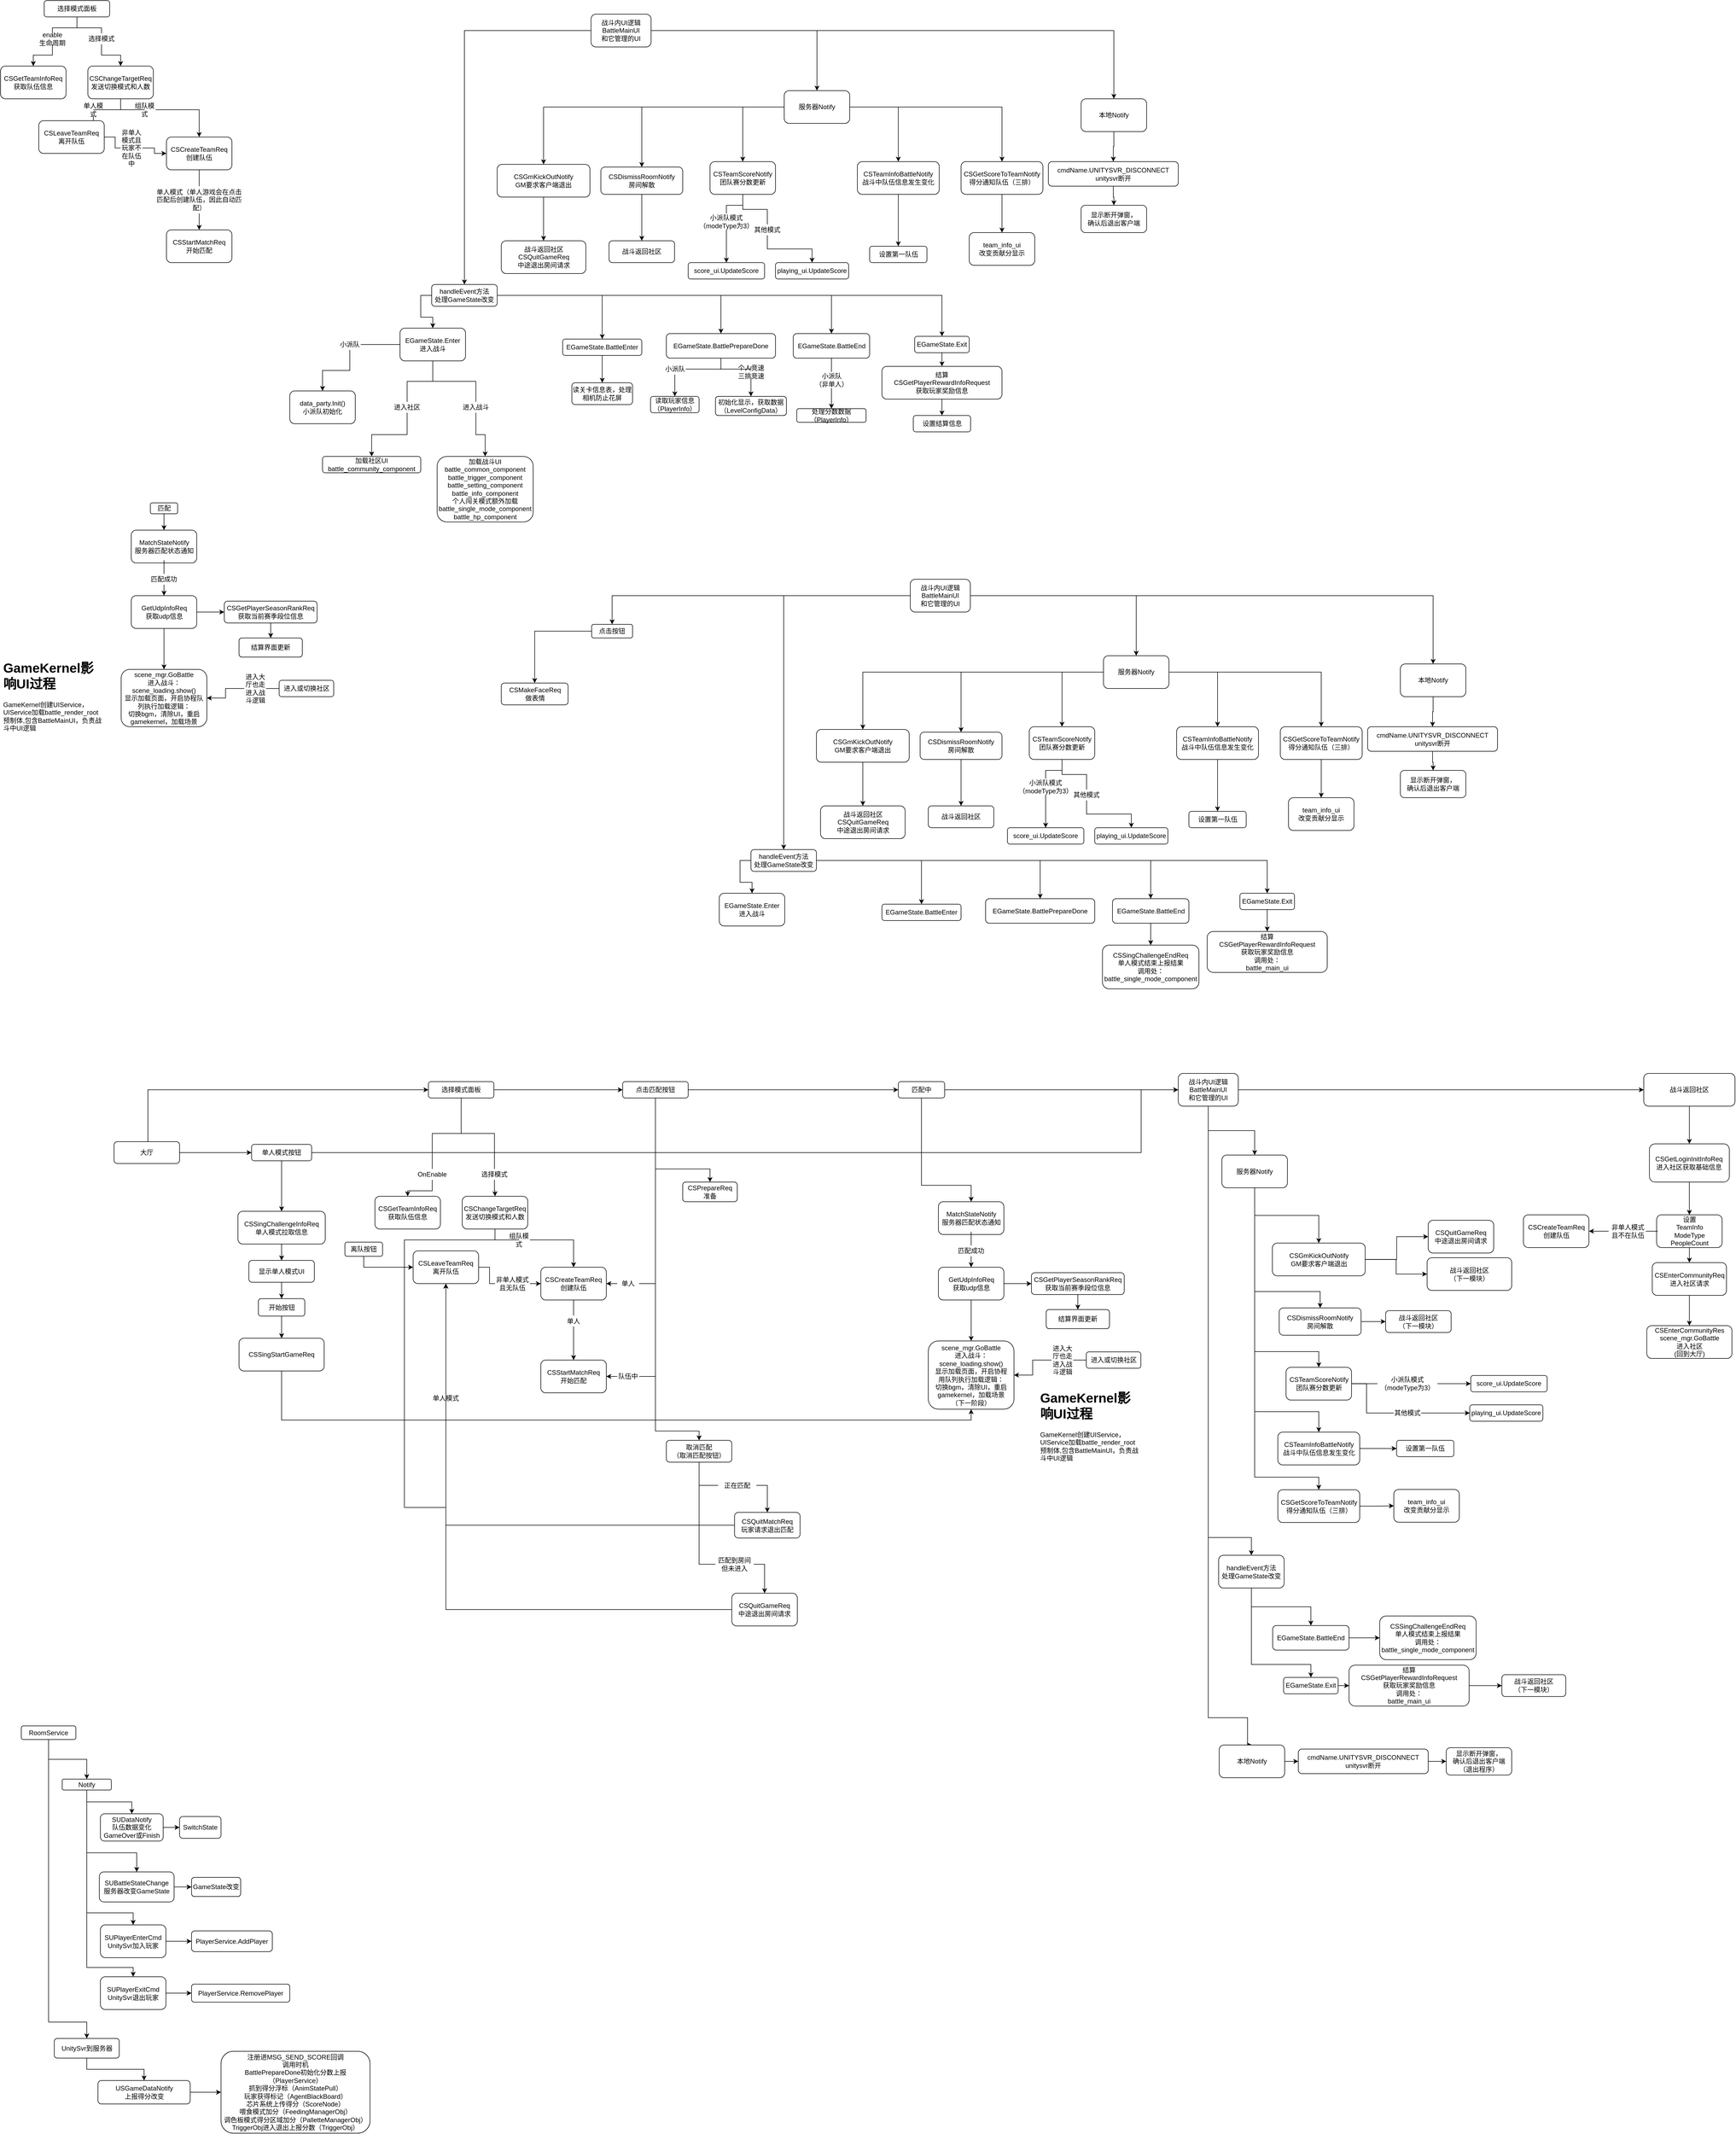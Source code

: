 <mxfile version="15.0.3" type="github">
  <diagram id="1mUm51Annn_wnX_kLURc" name="Page-1">
    <mxGraphModel dx="4740" dy="2647" grid="1" gridSize="10" guides="1" tooltips="1" connect="1" arrows="1" fold="1" page="1" pageScale="1" pageWidth="827" pageHeight="1169" math="0" shadow="0">
      <root>
        <mxCell id="0" />
        <mxCell id="1" parent="0" />
        <mxCell id="DKNWYhaMzsymn_I_Z7NB-3" style="edgeStyle=orthogonalEdgeStyle;rounded=0;orthogonalLoop=1;jettySize=auto;html=1;startArrow=none;" parent="1" source="DKNWYhaMzsymn_I_Z7NB-4" target="DKNWYhaMzsymn_I_Z7NB-2" edge="1">
          <mxGeometry relative="1" as="geometry" />
        </mxCell>
        <mxCell id="DKNWYhaMzsymn_I_Z7NB-6" style="edgeStyle=orthogonalEdgeStyle;rounded=0;orthogonalLoop=1;jettySize=auto;html=1;startArrow=none;" parent="1" source="DKNWYhaMzsymn_I_Z7NB-7" target="DKNWYhaMzsymn_I_Z7NB-5" edge="1">
          <mxGeometry relative="1" as="geometry" />
        </mxCell>
        <mxCell id="DKNWYhaMzsymn_I_Z7NB-1" value="选择模式面板" style="rounded=1;whiteSpace=wrap;html=1;" parent="1" vertex="1">
          <mxGeometry x="130" y="40" width="120" height="30" as="geometry" />
        </mxCell>
        <mxCell id="DKNWYhaMzsymn_I_Z7NB-2" value="CSGetTeamInfoReq获取队伍信息" style="rounded=1;whiteSpace=wrap;html=1;" parent="1" vertex="1">
          <mxGeometry x="50" y="160" width="120" height="60" as="geometry" />
        </mxCell>
        <mxCell id="DKNWYhaMzsymn_I_Z7NB-10" style="edgeStyle=orthogonalEdgeStyle;rounded=0;orthogonalLoop=1;jettySize=auto;html=1;startArrow=none;" parent="1" source="DKNWYhaMzsymn_I_Z7NB-11" target="DKNWYhaMzsymn_I_Z7NB-9" edge="1">
          <mxGeometry relative="1" as="geometry" />
        </mxCell>
        <mxCell id="DKNWYhaMzsymn_I_Z7NB-14" style="edgeStyle=orthogonalEdgeStyle;rounded=0;orthogonalLoop=1;jettySize=auto;html=1;startArrow=none;" parent="1" source="DKNWYhaMzsymn_I_Z7NB-15" target="DKNWYhaMzsymn_I_Z7NB-13" edge="1">
          <mxGeometry relative="1" as="geometry" />
        </mxCell>
        <mxCell id="DKNWYhaMzsymn_I_Z7NB-5" value="CSChangeTargetReq&lt;br&gt;发送切换模式和人数" style="rounded=1;whiteSpace=wrap;html=1;" parent="1" vertex="1">
          <mxGeometry x="210" y="160" width="120" height="60" as="geometry" />
        </mxCell>
        <mxCell id="DKNWYhaMzsymn_I_Z7NB-17" style="edgeStyle=orthogonalEdgeStyle;rounded=0;orthogonalLoop=1;jettySize=auto;html=1;exitX=1;exitY=0.5;exitDx=0;exitDy=0;startArrow=none;" parent="1" source="DKNWYhaMzsymn_I_Z7NB-19" target="DKNWYhaMzsymn_I_Z7NB-13" edge="1">
          <mxGeometry relative="1" as="geometry" />
        </mxCell>
        <mxCell id="DKNWYhaMzsymn_I_Z7NB-9" value="CSLeaveTeamReq&lt;br&gt;离开队伍" style="rounded=1;whiteSpace=wrap;html=1;" parent="1" vertex="1">
          <mxGeometry x="120" y="260" width="120" height="60" as="geometry" />
        </mxCell>
        <mxCell id="DKNWYhaMzsymn_I_Z7NB-11" value="单人模式" style="text;html=1;strokeColor=none;fillColor=none;align=center;verticalAlign=middle;whiteSpace=wrap;rounded=0;" parent="1" vertex="1">
          <mxGeometry x="200" y="230" width="40" height="20" as="geometry" />
        </mxCell>
        <mxCell id="DKNWYhaMzsymn_I_Z7NB-12" value="" style="edgeStyle=orthogonalEdgeStyle;rounded=0;orthogonalLoop=1;jettySize=auto;html=1;endArrow=none;" parent="1" source="DKNWYhaMzsymn_I_Z7NB-5" target="DKNWYhaMzsymn_I_Z7NB-11" edge="1">
          <mxGeometry relative="1" as="geometry">
            <mxPoint x="270" y="220" as="sourcePoint" />
            <mxPoint x="180" y="260" as="targetPoint" />
          </mxGeometry>
        </mxCell>
        <mxCell id="DKNWYhaMzsymn_I_Z7NB-23" style="edgeStyle=orthogonalEdgeStyle;rounded=0;orthogonalLoop=1;jettySize=auto;html=1;entryX=0.5;entryY=0;entryDx=0;entryDy=0;startArrow=none;" parent="1" source="DKNWYhaMzsymn_I_Z7NB-24" target="DKNWYhaMzsymn_I_Z7NB-21" edge="1">
          <mxGeometry relative="1" as="geometry" />
        </mxCell>
        <mxCell id="DKNWYhaMzsymn_I_Z7NB-13" value="CSCreateTeamReq&lt;br&gt;创建队伍" style="rounded=1;whiteSpace=wrap;html=1;" parent="1" vertex="1">
          <mxGeometry x="354" y="290" width="120" height="60" as="geometry" />
        </mxCell>
        <mxCell id="DKNWYhaMzsymn_I_Z7NB-15" value="组队模式" style="text;html=1;strokeColor=none;fillColor=none;align=center;verticalAlign=middle;whiteSpace=wrap;rounded=0;" parent="1" vertex="1">
          <mxGeometry x="294" y="230" width="40" height="20" as="geometry" />
        </mxCell>
        <mxCell id="DKNWYhaMzsymn_I_Z7NB-16" value="" style="edgeStyle=orthogonalEdgeStyle;rounded=0;orthogonalLoop=1;jettySize=auto;html=1;endArrow=none;" parent="1" source="DKNWYhaMzsymn_I_Z7NB-5" target="DKNWYhaMzsymn_I_Z7NB-15" edge="1">
          <mxGeometry relative="1" as="geometry">
            <mxPoint x="270" y="220" as="sourcePoint" />
            <mxPoint x="330" y="260" as="targetPoint" />
          </mxGeometry>
        </mxCell>
        <mxCell id="DKNWYhaMzsymn_I_Z7NB-19" value="非单人模式且玩家不在队伍中" style="text;html=1;strokeColor=none;fillColor=none;align=center;verticalAlign=middle;whiteSpace=wrap;rounded=0;" parent="1" vertex="1">
          <mxGeometry x="270" y="300" width="40" height="20" as="geometry" />
        </mxCell>
        <mxCell id="DKNWYhaMzsymn_I_Z7NB-20" value="" style="edgeStyle=orthogonalEdgeStyle;rounded=0;orthogonalLoop=1;jettySize=auto;html=1;exitX=1;exitY=0.5;exitDx=0;exitDy=0;endArrow=none;" parent="1" source="DKNWYhaMzsymn_I_Z7NB-9" target="DKNWYhaMzsymn_I_Z7NB-19" edge="1">
          <mxGeometry relative="1" as="geometry">
            <mxPoint x="240" y="290" as="sourcePoint" />
            <mxPoint x="354" y="320" as="targetPoint" />
          </mxGeometry>
        </mxCell>
        <mxCell id="DKNWYhaMzsymn_I_Z7NB-21" value="CSStartMatchReq&lt;br&gt;开始匹配" style="rounded=1;whiteSpace=wrap;html=1;" parent="1" vertex="1">
          <mxGeometry x="354" y="460" width="120" height="60" as="geometry" />
        </mxCell>
        <mxCell id="DKNWYhaMzsymn_I_Z7NB-24" value="单人模式（单人游戏会在点击匹配后创建队伍，因此自动匹配）" style="text;html=1;strokeColor=none;fillColor=none;align=center;verticalAlign=middle;whiteSpace=wrap;rounded=0;" parent="1" vertex="1">
          <mxGeometry x="334" y="380" width="160" height="50" as="geometry" />
        </mxCell>
        <mxCell id="DKNWYhaMzsymn_I_Z7NB-25" value="" style="edgeStyle=orthogonalEdgeStyle;rounded=0;orthogonalLoop=1;jettySize=auto;html=1;entryX=0.5;entryY=0;entryDx=0;entryDy=0;endArrow=none;" parent="1" source="DKNWYhaMzsymn_I_Z7NB-13" target="DKNWYhaMzsymn_I_Z7NB-24" edge="1">
          <mxGeometry relative="1" as="geometry">
            <mxPoint x="414" y="350" as="sourcePoint" />
            <mxPoint x="414" y="390" as="targetPoint" />
          </mxGeometry>
        </mxCell>
        <mxCell id="DKNWYhaMzsymn_I_Z7NB-31" style="edgeStyle=orthogonalEdgeStyle;rounded=0;orthogonalLoop=1;jettySize=auto;html=1;entryX=0.5;entryY=0;entryDx=0;entryDy=0;startArrow=none;" parent="1" source="DKNWYhaMzsymn_I_Z7NB-32" target="DKNWYhaMzsymn_I_Z7NB-30" edge="1">
          <mxGeometry relative="1" as="geometry" />
        </mxCell>
        <mxCell id="DKNWYhaMzsymn_I_Z7NB-26" value="MatchStateNotify&lt;br&gt;服务器匹配状态通知" style="rounded=1;whiteSpace=wrap;html=1;" parent="1" vertex="1">
          <mxGeometry x="289.5" y="1010" width="120" height="60" as="geometry" />
        </mxCell>
        <mxCell id="DKNWYhaMzsymn_I_Z7NB-28" style="edgeStyle=orthogonalEdgeStyle;rounded=0;orthogonalLoop=1;jettySize=auto;html=1;entryX=0.5;entryY=0;entryDx=0;entryDy=0;" parent="1" source="DKNWYhaMzsymn_I_Z7NB-27" target="DKNWYhaMzsymn_I_Z7NB-26" edge="1">
          <mxGeometry relative="1" as="geometry" />
        </mxCell>
        <mxCell id="DKNWYhaMzsymn_I_Z7NB-27" value="匹配" style="rounded=1;whiteSpace=wrap;html=1;" parent="1" vertex="1">
          <mxGeometry x="324.5" y="960" width="50" height="20" as="geometry" />
        </mxCell>
        <mxCell id="y79Qkwf2GT1hYq4OMrBV-26" style="edgeStyle=orthogonalEdgeStyle;rounded=0;orthogonalLoop=1;jettySize=auto;html=1;entryX=0.5;entryY=0;entryDx=0;entryDy=0;" parent="1" source="DKNWYhaMzsymn_I_Z7NB-30" target="DKNWYhaMzsymn_I_Z7NB-36" edge="1">
          <mxGeometry relative="1" as="geometry" />
        </mxCell>
        <mxCell id="y79Qkwf2GT1hYq4OMrBV-28" style="edgeStyle=orthogonalEdgeStyle;rounded=0;orthogonalLoop=1;jettySize=auto;html=1;entryX=0;entryY=0.5;entryDx=0;entryDy=0;" parent="1" source="DKNWYhaMzsymn_I_Z7NB-30" target="y79Qkwf2GT1hYq4OMrBV-27" edge="1">
          <mxGeometry relative="1" as="geometry" />
        </mxCell>
        <mxCell id="DKNWYhaMzsymn_I_Z7NB-30" value="GetUdpInfoReq&lt;br&gt;获取udp信息" style="rounded=1;whiteSpace=wrap;html=1;" parent="1" vertex="1">
          <mxGeometry x="289.5" y="1130" width="120" height="60" as="geometry" />
        </mxCell>
        <mxCell id="DKNWYhaMzsymn_I_Z7NB-32" value="匹配成功" style="text;html=1;strokeColor=none;fillColor=none;align=center;verticalAlign=middle;whiteSpace=wrap;rounded=0;" parent="1" vertex="1">
          <mxGeometry x="321" y="1085" width="57" height="30" as="geometry" />
        </mxCell>
        <mxCell id="DKNWYhaMzsymn_I_Z7NB-33" value="" style="edgeStyle=orthogonalEdgeStyle;rounded=0;orthogonalLoop=1;jettySize=auto;html=1;entryX=0.5;entryY=0;entryDx=0;entryDy=0;endArrow=none;" parent="1" source="DKNWYhaMzsymn_I_Z7NB-26" target="DKNWYhaMzsymn_I_Z7NB-32" edge="1">
          <mxGeometry relative="1" as="geometry">
            <mxPoint x="349.5" y="1070" as="sourcePoint" />
            <mxPoint x="349.5" y="1150" as="targetPoint" />
          </mxGeometry>
        </mxCell>
        <mxCell id="DKNWYhaMzsymn_I_Z7NB-7" value="选择模式" style="text;html=1;strokeColor=none;fillColor=none;align=center;verticalAlign=middle;whiteSpace=wrap;rounded=0;" parent="1" vertex="1">
          <mxGeometry x="210" y="100" width="50" height="20" as="geometry" />
        </mxCell>
        <mxCell id="DKNWYhaMzsymn_I_Z7NB-34" value="" style="edgeStyle=orthogonalEdgeStyle;rounded=0;orthogonalLoop=1;jettySize=auto;html=1;endArrow=none;" parent="1" source="DKNWYhaMzsymn_I_Z7NB-1" target="DKNWYhaMzsymn_I_Z7NB-7" edge="1">
          <mxGeometry relative="1" as="geometry">
            <mxPoint x="190" y="70" as="sourcePoint" />
            <mxPoint x="270" y="160" as="targetPoint" />
          </mxGeometry>
        </mxCell>
        <mxCell id="DKNWYhaMzsymn_I_Z7NB-4" value="enable生命周期" style="text;html=1;strokeColor=none;fillColor=none;align=center;verticalAlign=middle;whiteSpace=wrap;rounded=0;" parent="1" vertex="1">
          <mxGeometry x="120" y="100" width="50" height="20" as="geometry" />
        </mxCell>
        <mxCell id="DKNWYhaMzsymn_I_Z7NB-35" value="" style="edgeStyle=orthogonalEdgeStyle;rounded=0;orthogonalLoop=1;jettySize=auto;html=1;endArrow=none;" parent="1" source="DKNWYhaMzsymn_I_Z7NB-1" target="DKNWYhaMzsymn_I_Z7NB-4" edge="1">
          <mxGeometry relative="1" as="geometry">
            <mxPoint x="190" y="70" as="sourcePoint" />
            <mxPoint x="110" y="160" as="targetPoint" />
          </mxGeometry>
        </mxCell>
        <mxCell id="DKNWYhaMzsymn_I_Z7NB-36" value="scene_mgr.GoBattle&lt;br&gt;进入战斗：&lt;br&gt;scene_loading.show()&lt;br&gt;显示加载页面，开启协程队列执行加载逻辑：&lt;br&gt;切换bgm，清除UI，重启gamekernel，加载场景&lt;br&gt;" style="rounded=1;whiteSpace=wrap;html=1;" parent="1" vertex="1">
          <mxGeometry x="271" y="1265" width="157" height="105" as="geometry" />
        </mxCell>
        <mxCell id="cIZTZoEBrVOznghg1TQm-2" style="edgeStyle=orthogonalEdgeStyle;rounded=0;orthogonalLoop=1;jettySize=auto;html=1;entryX=1;entryY=0.5;entryDx=0;entryDy=0;startArrow=none;" parent="1" source="cIZTZoEBrVOznghg1TQm-3" target="DKNWYhaMzsymn_I_Z7NB-36" edge="1">
          <mxGeometry relative="1" as="geometry" />
        </mxCell>
        <mxCell id="cIZTZoEBrVOznghg1TQm-1" value="进入或切换社区" style="rounded=1;whiteSpace=wrap;html=1;" parent="1" vertex="1">
          <mxGeometry x="560.5" y="1285" width="100" height="30" as="geometry" />
        </mxCell>
        <mxCell id="cIZTZoEBrVOznghg1TQm-3" value="进入大厅也走进入战斗逻辑" style="text;html=1;strokeColor=none;fillColor=none;align=center;verticalAlign=middle;whiteSpace=wrap;rounded=0;" parent="1" vertex="1">
          <mxGeometry x="496.5" y="1290" width="40" height="20" as="geometry" />
        </mxCell>
        <mxCell id="cIZTZoEBrVOznghg1TQm-4" value="" style="edgeStyle=orthogonalEdgeStyle;rounded=0;orthogonalLoop=1;jettySize=auto;html=1;entryX=1;entryY=0.5;entryDx=0;entryDy=0;endArrow=none;" parent="1" source="cIZTZoEBrVOznghg1TQm-1" target="cIZTZoEBrVOznghg1TQm-3" edge="1">
          <mxGeometry relative="1" as="geometry">
            <mxPoint x="499.5" y="1145" as="sourcePoint" />
            <mxPoint x="409.5" y="1270" as="targetPoint" />
          </mxGeometry>
        </mxCell>
        <mxCell id="cIZTZoEBrVOznghg1TQm-11" value="加载社区UI&lt;br&gt;battle_community_component" style="rounded=1;whiteSpace=wrap;html=1;" parent="1" vertex="1">
          <mxGeometry x="640" y="875" width="180" height="30" as="geometry" />
        </mxCell>
        <mxCell id="cIZTZoEBrVOznghg1TQm-15" value="加载战斗UI&lt;br&gt;battle_common_component&lt;br&gt;battle_trigger_component&lt;br&gt;battle_setting_component&lt;br&gt;battle_info_component&lt;br&gt;个人闯关模式额外加载&lt;br&gt;battle_single_mode_component&lt;br&gt;battle_hp_component&lt;br&gt;" style="rounded=1;whiteSpace=wrap;html=1;" parent="1" vertex="1">
          <mxGeometry x="850" y="875" width="176" height="120" as="geometry" />
        </mxCell>
        <mxCell id="cIZTZoEBrVOznghg1TQm-49" style="edgeStyle=orthogonalEdgeStyle;rounded=0;orthogonalLoop=1;jettySize=auto;html=1;" parent="1" source="cIZTZoEBrVOznghg1TQm-19" target="cIZTZoEBrVOznghg1TQm-29" edge="1">
          <mxGeometry relative="1" as="geometry" />
        </mxCell>
        <mxCell id="cIZTZoEBrVOznghg1TQm-50" style="edgeStyle=orthogonalEdgeStyle;rounded=0;orthogonalLoop=1;jettySize=auto;html=1;" parent="1" source="cIZTZoEBrVOznghg1TQm-19" target="cIZTZoEBrVOznghg1TQm-20" edge="1">
          <mxGeometry relative="1" as="geometry" />
        </mxCell>
        <mxCell id="cIZTZoEBrVOznghg1TQm-85" style="edgeStyle=orthogonalEdgeStyle;rounded=0;orthogonalLoop=1;jettySize=auto;html=1;exitX=1;exitY=0.5;exitDx=0;exitDy=0;" parent="1" source="cIZTZoEBrVOznghg1TQm-19" target="cIZTZoEBrVOznghg1TQm-75" edge="1">
          <mxGeometry relative="1" as="geometry" />
        </mxCell>
        <mxCell id="cIZTZoEBrVOznghg1TQm-19" value="战斗内UI逻辑&lt;br&gt;BattleMainUI&lt;br&gt;和它管理的UI" style="rounded=1;whiteSpace=wrap;html=1;" parent="1" vertex="1">
          <mxGeometry x="1132" y="65" width="110" height="60" as="geometry" />
        </mxCell>
        <mxCell id="cIZTZoEBrVOznghg1TQm-82" style="edgeStyle=orthogonalEdgeStyle;rounded=0;orthogonalLoop=1;jettySize=auto;html=1;exitX=0;exitY=0.5;exitDx=0;exitDy=0;" parent="1" source="cIZTZoEBrVOznghg1TQm-20" target="cIZTZoEBrVOznghg1TQm-33" edge="1">
          <mxGeometry relative="1" as="geometry" />
        </mxCell>
        <mxCell id="cIZTZoEBrVOznghg1TQm-91" style="edgeStyle=orthogonalEdgeStyle;rounded=0;orthogonalLoop=1;jettySize=auto;html=1;exitX=0.5;exitY=1;exitDx=0;exitDy=0;" parent="1" source="cIZTZoEBrVOznghg1TQm-20" target="cIZTZoEBrVOznghg1TQm-90" edge="1">
          <mxGeometry relative="1" as="geometry">
            <Array as="points">
              <mxPoint x="926" y="580" />
              <mxPoint x="1058" y="580" />
            </Array>
          </mxGeometry>
        </mxCell>
        <mxCell id="y79Qkwf2GT1hYq4OMrBV-2" style="edgeStyle=orthogonalEdgeStyle;rounded=0;orthogonalLoop=1;jettySize=auto;html=1;entryX=0.5;entryY=0;entryDx=0;entryDy=0;" parent="1" source="cIZTZoEBrVOznghg1TQm-20" target="y79Qkwf2GT1hYq4OMrBV-1" edge="1">
          <mxGeometry relative="1" as="geometry" />
        </mxCell>
        <mxCell id="y79Qkwf2GT1hYq4OMrBV-12" style="edgeStyle=orthogonalEdgeStyle;rounded=0;orthogonalLoop=1;jettySize=auto;html=1;" parent="1" source="cIZTZoEBrVOznghg1TQm-20" target="y79Qkwf2GT1hYq4OMrBV-11" edge="1">
          <mxGeometry relative="1" as="geometry" />
        </mxCell>
        <mxCell id="y79Qkwf2GT1hYq4OMrBV-18" style="edgeStyle=orthogonalEdgeStyle;rounded=0;orthogonalLoop=1;jettySize=auto;html=1;entryX=0.5;entryY=0;entryDx=0;entryDy=0;" parent="1" source="cIZTZoEBrVOznghg1TQm-20" target="y79Qkwf2GT1hYq4OMrBV-17" edge="1">
          <mxGeometry relative="1" as="geometry" />
        </mxCell>
        <mxCell id="cIZTZoEBrVOznghg1TQm-20" value="handleEvent方法&lt;br&gt;处理GameState改变" style="rounded=1;whiteSpace=wrap;html=1;" parent="1" vertex="1">
          <mxGeometry x="840" y="560" width="120" height="40" as="geometry" />
        </mxCell>
        <mxCell id="cIZTZoEBrVOznghg1TQm-51" style="edgeStyle=orthogonalEdgeStyle;rounded=0;orthogonalLoop=1;jettySize=auto;html=1;" parent="1" source="cIZTZoEBrVOznghg1TQm-29" target="cIZTZoEBrVOznghg1TQm-46" edge="1">
          <mxGeometry relative="1" as="geometry" />
        </mxCell>
        <mxCell id="cIZTZoEBrVOznghg1TQm-53" style="edgeStyle=orthogonalEdgeStyle;rounded=0;orthogonalLoop=1;jettySize=auto;html=1;entryX=0.5;entryY=0;entryDx=0;entryDy=0;" parent="1" source="cIZTZoEBrVOznghg1TQm-29" target="cIZTZoEBrVOznghg1TQm-48" edge="1">
          <mxGeometry relative="1" as="geometry" />
        </mxCell>
        <mxCell id="cIZTZoEBrVOznghg1TQm-57" style="edgeStyle=orthogonalEdgeStyle;rounded=0;orthogonalLoop=1;jettySize=auto;html=1;entryX=0.5;entryY=0;entryDx=0;entryDy=0;" parent="1" source="cIZTZoEBrVOznghg1TQm-29" target="cIZTZoEBrVOznghg1TQm-56" edge="1">
          <mxGeometry relative="1" as="geometry" />
        </mxCell>
        <mxCell id="cIZTZoEBrVOznghg1TQm-68" style="edgeStyle=orthogonalEdgeStyle;rounded=0;orthogonalLoop=1;jettySize=auto;html=1;entryX=0.5;entryY=0;entryDx=0;entryDy=0;" parent="1" source="cIZTZoEBrVOznghg1TQm-29" target="cIZTZoEBrVOznghg1TQm-67" edge="1">
          <mxGeometry relative="1" as="geometry" />
        </mxCell>
        <mxCell id="cIZTZoEBrVOznghg1TQm-72" style="edgeStyle=orthogonalEdgeStyle;rounded=0;orthogonalLoop=1;jettySize=auto;html=1;exitX=1;exitY=0.5;exitDx=0;exitDy=0;entryX=0.5;entryY=0;entryDx=0;entryDy=0;" parent="1" source="cIZTZoEBrVOznghg1TQm-29" target="cIZTZoEBrVOznghg1TQm-71" edge="1">
          <mxGeometry relative="1" as="geometry" />
        </mxCell>
        <mxCell id="cIZTZoEBrVOznghg1TQm-29" value="&lt;span&gt;服务器Notify&lt;/span&gt;" style="rounded=1;whiteSpace=wrap;html=1;" parent="1" vertex="1">
          <mxGeometry x="1486" y="205" width="120" height="60" as="geometry" />
        </mxCell>
        <mxCell id="cIZTZoEBrVOznghg1TQm-39" style="edgeStyle=orthogonalEdgeStyle;rounded=0;orthogonalLoop=1;jettySize=auto;html=1;startArrow=none;" parent="1" source="cIZTZoEBrVOznghg1TQm-17" target="cIZTZoEBrVOznghg1TQm-15" edge="1">
          <mxGeometry relative="1" as="geometry" />
        </mxCell>
        <mxCell id="cIZTZoEBrVOznghg1TQm-83" style="edgeStyle=orthogonalEdgeStyle;rounded=0;orthogonalLoop=1;jettySize=auto;html=1;exitX=0.5;exitY=1;exitDx=0;exitDy=0;startArrow=none;" parent="1" source="cIZTZoEBrVOznghg1TQm-13" target="cIZTZoEBrVOznghg1TQm-11" edge="1">
          <mxGeometry relative="1" as="geometry" />
        </mxCell>
        <mxCell id="cIZTZoEBrVOznghg1TQm-87" style="edgeStyle=orthogonalEdgeStyle;rounded=0;orthogonalLoop=1;jettySize=auto;html=1;startArrow=none;" parent="1" source="cIZTZoEBrVOznghg1TQm-88" target="cIZTZoEBrVOznghg1TQm-86" edge="1">
          <mxGeometry relative="1" as="geometry" />
        </mxCell>
        <mxCell id="cIZTZoEBrVOznghg1TQm-33" value="EGameState.Enter&lt;span&gt;&lt;br&gt;进入战斗&lt;br&gt;&lt;/span&gt;" style="rounded=1;whiteSpace=wrap;html=1;" parent="1" vertex="1">
          <mxGeometry x="782" y="640" width="120" height="60" as="geometry" />
        </mxCell>
        <mxCell id="cIZTZoEBrVOznghg1TQm-17" value="进入战斗" style="text;html=1;strokeColor=none;fillColor=none;align=center;verticalAlign=middle;whiteSpace=wrap;rounded=0;" parent="1" vertex="1">
          <mxGeometry x="896" y="775" width="50" height="20" as="geometry" />
        </mxCell>
        <mxCell id="cIZTZoEBrVOznghg1TQm-41" value="" style="edgeStyle=orthogonalEdgeStyle;rounded=0;orthogonalLoop=1;jettySize=auto;html=1;endArrow=none;" parent="1" source="cIZTZoEBrVOznghg1TQm-33" target="cIZTZoEBrVOznghg1TQm-17" edge="1">
          <mxGeometry relative="1" as="geometry">
            <mxPoint x="1182" y="685" as="sourcePoint" />
            <mxPoint x="1240" y="745" as="targetPoint" />
          </mxGeometry>
        </mxCell>
        <mxCell id="cIZTZoEBrVOznghg1TQm-45" style="edgeStyle=orthogonalEdgeStyle;rounded=0;orthogonalLoop=1;jettySize=auto;html=1;" parent="1" source="cIZTZoEBrVOznghg1TQm-46" target="cIZTZoEBrVOznghg1TQm-47" edge="1">
          <mxGeometry relative="1" as="geometry" />
        </mxCell>
        <mxCell id="cIZTZoEBrVOznghg1TQm-46" value="CSGmKickOutNotify&lt;br&gt;GM要求客户端退出" style="rounded=1;whiteSpace=wrap;html=1;" parent="1" vertex="1">
          <mxGeometry x="960" y="340" width="170" height="60" as="geometry" />
        </mxCell>
        <mxCell id="cIZTZoEBrVOznghg1TQm-47" value="战斗返回社区&lt;br&gt;CSQuitGameReq&lt;br&gt;中途退出房间请求" style="rounded=1;whiteSpace=wrap;html=1;" parent="1" vertex="1">
          <mxGeometry x="967.5" y="480" width="155" height="60" as="geometry" />
        </mxCell>
        <mxCell id="cIZTZoEBrVOznghg1TQm-55" style="edgeStyle=orthogonalEdgeStyle;rounded=0;orthogonalLoop=1;jettySize=auto;html=1;entryX=0.5;entryY=0;entryDx=0;entryDy=0;" parent="1" source="cIZTZoEBrVOznghg1TQm-48" target="cIZTZoEBrVOznghg1TQm-54" edge="1">
          <mxGeometry relative="1" as="geometry" />
        </mxCell>
        <mxCell id="cIZTZoEBrVOznghg1TQm-48" value="CSDismissRoomNotify&lt;br&gt;房间解散" style="rounded=1;whiteSpace=wrap;html=1;" parent="1" vertex="1">
          <mxGeometry x="1150" y="345" width="150" height="50" as="geometry" />
        </mxCell>
        <mxCell id="cIZTZoEBrVOznghg1TQm-54" value="战斗返回社区" style="rounded=1;whiteSpace=wrap;html=1;" parent="1" vertex="1">
          <mxGeometry x="1165" y="480" width="120" height="40" as="geometry" />
        </mxCell>
        <mxCell id="cIZTZoEBrVOznghg1TQm-59" style="edgeStyle=orthogonalEdgeStyle;rounded=0;orthogonalLoop=1;jettySize=auto;html=1;entryX=0.5;entryY=0;entryDx=0;entryDy=0;startArrow=none;" parent="1" source="cIZTZoEBrVOznghg1TQm-60" target="cIZTZoEBrVOznghg1TQm-58" edge="1">
          <mxGeometry relative="1" as="geometry" />
        </mxCell>
        <mxCell id="cIZTZoEBrVOznghg1TQm-63" style="edgeStyle=orthogonalEdgeStyle;rounded=0;orthogonalLoop=1;jettySize=auto;html=1;startArrow=none;" parent="1" source="cIZTZoEBrVOznghg1TQm-64" target="cIZTZoEBrVOznghg1TQm-62" edge="1">
          <mxGeometry relative="1" as="geometry" />
        </mxCell>
        <mxCell id="cIZTZoEBrVOznghg1TQm-56" value="CSTeamScoreNotify&lt;br&gt;团队赛分数更新" style="rounded=1;whiteSpace=wrap;html=1;" parent="1" vertex="1">
          <mxGeometry x="1350" y="335" width="120" height="60" as="geometry" />
        </mxCell>
        <mxCell id="cIZTZoEBrVOznghg1TQm-58" value="score_ui.UpdateScore" style="rounded=1;whiteSpace=wrap;html=1;" parent="1" vertex="1">
          <mxGeometry x="1310" y="520" width="140" height="30" as="geometry" />
        </mxCell>
        <mxCell id="cIZTZoEBrVOznghg1TQm-60" value="小派队模式（modeType为3）" style="text;html=1;strokeColor=none;fillColor=none;align=center;verticalAlign=middle;whiteSpace=wrap;rounded=0;" parent="1" vertex="1">
          <mxGeometry x="1325" y="430" width="110" height="30" as="geometry" />
        </mxCell>
        <mxCell id="cIZTZoEBrVOznghg1TQm-61" value="" style="edgeStyle=orthogonalEdgeStyle;rounded=0;orthogonalLoop=1;jettySize=auto;html=1;entryX=0.5;entryY=0;entryDx=0;entryDy=0;endArrow=none;" parent="1" source="cIZTZoEBrVOznghg1TQm-56" target="cIZTZoEBrVOznghg1TQm-60" edge="1">
          <mxGeometry relative="1" as="geometry">
            <mxPoint x="1410" y="395" as="sourcePoint" />
            <mxPoint x="1380" y="480" as="targetPoint" />
          </mxGeometry>
        </mxCell>
        <mxCell id="cIZTZoEBrVOznghg1TQm-62" value="playing_ui.UpdateScore" style="rounded=1;whiteSpace=wrap;html=1;" parent="1" vertex="1">
          <mxGeometry x="1470" y="520" width="134" height="30" as="geometry" />
        </mxCell>
        <mxCell id="cIZTZoEBrVOznghg1TQm-64" value="其他模式" style="text;html=1;strokeColor=none;fillColor=none;align=center;verticalAlign=middle;whiteSpace=wrap;rounded=0;" parent="1" vertex="1">
          <mxGeometry x="1430" y="450" width="50" height="20" as="geometry" />
        </mxCell>
        <mxCell id="cIZTZoEBrVOznghg1TQm-65" value="" style="edgeStyle=orthogonalEdgeStyle;rounded=0;orthogonalLoop=1;jettySize=auto;html=1;endArrow=none;" parent="1" source="cIZTZoEBrVOznghg1TQm-56" target="cIZTZoEBrVOznghg1TQm-64" edge="1">
          <mxGeometry relative="1" as="geometry">
            <mxPoint x="1410" y="395" as="sourcePoint" />
            <mxPoint x="1537" y="520" as="targetPoint" />
          </mxGeometry>
        </mxCell>
        <mxCell id="cIZTZoEBrVOznghg1TQm-66" style="edgeStyle=orthogonalEdgeStyle;rounded=0;orthogonalLoop=1;jettySize=auto;html=1;exitX=0.5;exitY=1;exitDx=0;exitDy=0;" parent="1" source="cIZTZoEBrVOznghg1TQm-62" target="cIZTZoEBrVOznghg1TQm-62" edge="1">
          <mxGeometry relative="1" as="geometry" />
        </mxCell>
        <mxCell id="cIZTZoEBrVOznghg1TQm-70" style="edgeStyle=orthogonalEdgeStyle;rounded=0;orthogonalLoop=1;jettySize=auto;html=1;" parent="1" source="cIZTZoEBrVOznghg1TQm-67" target="cIZTZoEBrVOznghg1TQm-69" edge="1">
          <mxGeometry relative="1" as="geometry" />
        </mxCell>
        <mxCell id="cIZTZoEBrVOznghg1TQm-67" value="CSTeamInfoBattleNotify&lt;br&gt;战斗中队伍信息发生变化" style="rounded=1;whiteSpace=wrap;html=1;" parent="1" vertex="1">
          <mxGeometry x="1620" y="335" width="150" height="60" as="geometry" />
        </mxCell>
        <mxCell id="cIZTZoEBrVOznghg1TQm-69" value="设置第一队伍" style="rounded=1;whiteSpace=wrap;html=1;" parent="1" vertex="1">
          <mxGeometry x="1642.5" y="490" width="105" height="30" as="geometry" />
        </mxCell>
        <mxCell id="cIZTZoEBrVOznghg1TQm-74" style="edgeStyle=orthogonalEdgeStyle;rounded=0;orthogonalLoop=1;jettySize=auto;html=1;entryX=0.5;entryY=0;entryDx=0;entryDy=0;" parent="1" source="cIZTZoEBrVOznghg1TQm-71" target="cIZTZoEBrVOznghg1TQm-73" edge="1">
          <mxGeometry relative="1" as="geometry" />
        </mxCell>
        <mxCell id="cIZTZoEBrVOznghg1TQm-71" value="CSGetScoreToTeamNotify&lt;br&gt;得分通知队伍（三排）" style="rounded=1;whiteSpace=wrap;html=1;" parent="1" vertex="1">
          <mxGeometry x="1810" y="335" width="150" height="60" as="geometry" />
        </mxCell>
        <mxCell id="cIZTZoEBrVOznghg1TQm-73" value="team_info_ui&lt;br&gt;改变贡献分显示" style="rounded=1;whiteSpace=wrap;html=1;" parent="1" vertex="1">
          <mxGeometry x="1825" y="465" width="120" height="60" as="geometry" />
        </mxCell>
        <mxCell id="cIZTZoEBrVOznghg1TQm-79" style="edgeStyle=orthogonalEdgeStyle;rounded=0;orthogonalLoop=1;jettySize=auto;html=1;" parent="1" source="cIZTZoEBrVOznghg1TQm-75" target="cIZTZoEBrVOznghg1TQm-78" edge="1">
          <mxGeometry relative="1" as="geometry" />
        </mxCell>
        <mxCell id="cIZTZoEBrVOznghg1TQm-75" value="本地Notify" style="rounded=1;whiteSpace=wrap;html=1;" parent="1" vertex="1">
          <mxGeometry x="2030" y="220" width="120" height="60" as="geometry" />
        </mxCell>
        <mxCell id="cIZTZoEBrVOznghg1TQm-81" style="edgeStyle=orthogonalEdgeStyle;rounded=0;orthogonalLoop=1;jettySize=auto;html=1;entryX=0.5;entryY=0;entryDx=0;entryDy=0;" parent="1" source="cIZTZoEBrVOznghg1TQm-78" target="cIZTZoEBrVOznghg1TQm-80" edge="1">
          <mxGeometry relative="1" as="geometry" />
        </mxCell>
        <mxCell id="cIZTZoEBrVOznghg1TQm-78" value="cmdName.UNITYSVR_DISCONNECT&lt;br&gt;unitysvr断开" style="rounded=1;whiteSpace=wrap;html=1;" parent="1" vertex="1">
          <mxGeometry x="1970" y="335" width="238" height="45" as="geometry" />
        </mxCell>
        <mxCell id="cIZTZoEBrVOznghg1TQm-80" value="显示断开弹窗，&lt;br&gt;确认后退出客户端" style="rounded=1;whiteSpace=wrap;html=1;" parent="1" vertex="1">
          <mxGeometry x="2030" y="415" width="120" height="50" as="geometry" />
        </mxCell>
        <mxCell id="cIZTZoEBrVOznghg1TQm-13" value="进入社区" style="text;html=1;strokeColor=none;fillColor=none;align=center;verticalAlign=middle;whiteSpace=wrap;rounded=0;" parent="1" vertex="1">
          <mxGeometry x="770" y="775" width="50" height="20" as="geometry" />
        </mxCell>
        <mxCell id="cIZTZoEBrVOznghg1TQm-84" value="" style="edgeStyle=orthogonalEdgeStyle;rounded=0;orthogonalLoop=1;jettySize=auto;html=1;exitX=0.5;exitY=1;exitDx=0;exitDy=0;endArrow=none;" parent="1" source="cIZTZoEBrVOznghg1TQm-33" target="cIZTZoEBrVOznghg1TQm-13" edge="1">
          <mxGeometry relative="1" as="geometry">
            <mxPoint x="842.0" y="700" as="sourcePoint" />
            <mxPoint x="785" y="925" as="targetPoint" />
          </mxGeometry>
        </mxCell>
        <mxCell id="cIZTZoEBrVOznghg1TQm-86" value="data_party.Init()&lt;br&gt;小派队初始化" style="rounded=1;whiteSpace=wrap;html=1;" parent="1" vertex="1">
          <mxGeometry x="580" y="755" width="120" height="60" as="geometry" />
        </mxCell>
        <mxCell id="cIZTZoEBrVOznghg1TQm-88" value="小派队" style="text;html=1;strokeColor=none;fillColor=none;align=center;verticalAlign=middle;whiteSpace=wrap;rounded=0;" parent="1" vertex="1">
          <mxGeometry x="670" y="660" width="40" height="20" as="geometry" />
        </mxCell>
        <mxCell id="cIZTZoEBrVOznghg1TQm-89" value="" style="edgeStyle=orthogonalEdgeStyle;rounded=0;orthogonalLoop=1;jettySize=auto;html=1;endArrow=none;" parent="1" source="cIZTZoEBrVOznghg1TQm-33" target="cIZTZoEBrVOznghg1TQm-88" edge="1">
          <mxGeometry relative="1" as="geometry">
            <mxPoint x="782" y="670" as="sourcePoint" />
            <mxPoint x="640" y="755" as="targetPoint" />
          </mxGeometry>
        </mxCell>
        <mxCell id="cIZTZoEBrVOznghg1TQm-93" style="edgeStyle=orthogonalEdgeStyle;rounded=0;orthogonalLoop=1;jettySize=auto;html=1;exitX=0.5;exitY=1;exitDx=0;exitDy=0;" parent="1" source="cIZTZoEBrVOznghg1TQm-90" target="cIZTZoEBrVOznghg1TQm-92" edge="1">
          <mxGeometry relative="1" as="geometry" />
        </mxCell>
        <mxCell id="cIZTZoEBrVOznghg1TQm-90" value="EGameState.BattleEnter" style="rounded=1;whiteSpace=wrap;html=1;" parent="1" vertex="1">
          <mxGeometry x="1080" y="660" width="145" height="30" as="geometry" />
        </mxCell>
        <mxCell id="cIZTZoEBrVOznghg1TQm-92" value="读关卡信息表，处理相机防止花屏" style="rounded=1;whiteSpace=wrap;html=1;" parent="1" vertex="1">
          <mxGeometry x="1096.88" y="740" width="111.25" height="40" as="geometry" />
        </mxCell>
        <mxCell id="y79Qkwf2GT1hYq4OMrBV-4" style="edgeStyle=orthogonalEdgeStyle;rounded=0;orthogonalLoop=1;jettySize=auto;html=1;startArrow=none;" parent="1" source="y79Qkwf2GT1hYq4OMrBV-5" target="y79Qkwf2GT1hYq4OMrBV-3" edge="1">
          <mxGeometry relative="1" as="geometry" />
        </mxCell>
        <mxCell id="y79Qkwf2GT1hYq4OMrBV-8" style="edgeStyle=orthogonalEdgeStyle;rounded=0;orthogonalLoop=1;jettySize=auto;html=1;startArrow=none;" parent="1" source="y79Qkwf2GT1hYq4OMrBV-9" target="y79Qkwf2GT1hYq4OMrBV-7" edge="1">
          <mxGeometry relative="1" as="geometry" />
        </mxCell>
        <mxCell id="y79Qkwf2GT1hYq4OMrBV-1" value="EGameState.BattlePrepareDone" style="rounded=1;whiteSpace=wrap;html=1;" parent="1" vertex="1">
          <mxGeometry x="1270" y="650" width="200" height="45" as="geometry" />
        </mxCell>
        <mxCell id="y79Qkwf2GT1hYq4OMrBV-3" value="读取玩家信息&lt;br&gt;（PlayerInfo）" style="rounded=1;whiteSpace=wrap;html=1;" parent="1" vertex="1">
          <mxGeometry x="1241" y="765" width="89" height="30" as="geometry" />
        </mxCell>
        <mxCell id="y79Qkwf2GT1hYq4OMrBV-5" value="小派队" style="text;html=1;strokeColor=none;fillColor=none;align=center;verticalAlign=middle;whiteSpace=wrap;rounded=0;" parent="1" vertex="1">
          <mxGeometry x="1265.5" y="705" width="40" height="20" as="geometry" />
        </mxCell>
        <mxCell id="y79Qkwf2GT1hYq4OMrBV-6" value="" style="edgeStyle=orthogonalEdgeStyle;rounded=0;orthogonalLoop=1;jettySize=auto;html=1;endArrow=none;" parent="1" source="y79Qkwf2GT1hYq4OMrBV-1" target="y79Qkwf2GT1hYq4OMrBV-5" edge="1">
          <mxGeometry relative="1" as="geometry">
            <mxPoint x="1370" y="695" as="sourcePoint" />
            <mxPoint x="1285.5" y="745" as="targetPoint" />
            <Array as="points">
              <mxPoint x="1370" y="715" />
            </Array>
          </mxGeometry>
        </mxCell>
        <mxCell id="y79Qkwf2GT1hYq4OMrBV-7" value="初始化显示，获取数据（LevelConfigData）" style="rounded=1;whiteSpace=wrap;html=1;" parent="1" vertex="1">
          <mxGeometry x="1360" y="765" width="130" height="35" as="geometry" />
        </mxCell>
        <mxCell id="y79Qkwf2GT1hYq4OMrBV-9" value="个人竞速&lt;br&gt;三排竞速" style="text;html=1;strokeColor=none;fillColor=none;align=center;verticalAlign=middle;whiteSpace=wrap;rounded=0;" parent="1" vertex="1">
          <mxGeometry x="1392.5" y="710" width="65" height="20" as="geometry" />
        </mxCell>
        <mxCell id="y79Qkwf2GT1hYq4OMrBV-10" value="" style="edgeStyle=orthogonalEdgeStyle;rounded=0;orthogonalLoop=1;jettySize=auto;html=1;endArrow=none;" parent="1" source="y79Qkwf2GT1hYq4OMrBV-1" target="y79Qkwf2GT1hYq4OMrBV-9" edge="1">
          <mxGeometry relative="1" as="geometry">
            <mxPoint x="1370" y="695" as="sourcePoint" />
            <mxPoint x="1425" y="765" as="targetPoint" />
          </mxGeometry>
        </mxCell>
        <mxCell id="y79Qkwf2GT1hYq4OMrBV-14" style="edgeStyle=orthogonalEdgeStyle;rounded=0;orthogonalLoop=1;jettySize=auto;html=1;entryX=0.5;entryY=0;entryDx=0;entryDy=0;startArrow=none;" parent="1" source="y79Qkwf2GT1hYq4OMrBV-15" target="y79Qkwf2GT1hYq4OMrBV-13" edge="1">
          <mxGeometry relative="1" as="geometry" />
        </mxCell>
        <mxCell id="y79Qkwf2GT1hYq4OMrBV-11" value="EGameState.BattleEnd" style="rounded=1;whiteSpace=wrap;html=1;" parent="1" vertex="1">
          <mxGeometry x="1502.5" y="650" width="140" height="45" as="geometry" />
        </mxCell>
        <mxCell id="y79Qkwf2GT1hYq4OMrBV-13" value="处理分数数据&lt;br&gt;（PlayerInfo）" style="rounded=1;whiteSpace=wrap;html=1;" parent="1" vertex="1">
          <mxGeometry x="1509" y="787.5" width="127" height="25" as="geometry" />
        </mxCell>
        <mxCell id="y79Qkwf2GT1hYq4OMrBV-15" value="小派队&lt;br&gt;（非单人）" style="text;html=1;strokeColor=none;fillColor=none;align=center;verticalAlign=middle;whiteSpace=wrap;rounded=0;" parent="1" vertex="1">
          <mxGeometry x="1538.75" y="720" width="67.5" height="30" as="geometry" />
        </mxCell>
        <mxCell id="y79Qkwf2GT1hYq4OMrBV-16" value="" style="edgeStyle=orthogonalEdgeStyle;rounded=0;orthogonalLoop=1;jettySize=auto;html=1;entryX=0.5;entryY=0;entryDx=0;entryDy=0;endArrow=none;" parent="1" source="y79Qkwf2GT1hYq4OMrBV-11" target="y79Qkwf2GT1hYq4OMrBV-15" edge="1">
          <mxGeometry relative="1" as="geometry">
            <mxPoint x="1572.5" y="695" as="sourcePoint" />
            <mxPoint x="1572.5" y="787.5" as="targetPoint" />
          </mxGeometry>
        </mxCell>
        <mxCell id="y79Qkwf2GT1hYq4OMrBV-20" style="edgeStyle=orthogonalEdgeStyle;rounded=0;orthogonalLoop=1;jettySize=auto;html=1;entryX=0.5;entryY=0;entryDx=0;entryDy=0;" parent="1" source="y79Qkwf2GT1hYq4OMrBV-17" target="y79Qkwf2GT1hYq4OMrBV-19" edge="1">
          <mxGeometry relative="1" as="geometry" />
        </mxCell>
        <mxCell id="y79Qkwf2GT1hYq4OMrBV-17" value="EGameState.Exit" style="rounded=1;whiteSpace=wrap;html=1;" parent="1" vertex="1">
          <mxGeometry x="1725" y="655" width="100" height="30" as="geometry" />
        </mxCell>
        <mxCell id="y79Qkwf2GT1hYq4OMrBV-32" style="edgeStyle=orthogonalEdgeStyle;rounded=0;orthogonalLoop=1;jettySize=auto;html=1;" parent="1" source="y79Qkwf2GT1hYq4OMrBV-19" target="y79Qkwf2GT1hYq4OMrBV-31" edge="1">
          <mxGeometry relative="1" as="geometry" />
        </mxCell>
        <mxCell id="y79Qkwf2GT1hYq4OMrBV-19" value="结算&lt;br&gt;CSGetPlayerRewardInfoRequest&lt;br&gt;获取玩家奖励信息" style="rounded=1;whiteSpace=wrap;html=1;" parent="1" vertex="1">
          <mxGeometry x="1665" y="710" width="220" height="60" as="geometry" />
        </mxCell>
        <mxCell id="y79Qkwf2GT1hYq4OMrBV-23" value="&lt;h1&gt;&lt;span style=&quot;text-align: center&quot;&gt;&lt;font style=&quot;font-size: 24px&quot;&gt;GameKernel影响UI过程&lt;/font&gt;&lt;/span&gt;&lt;br&gt;&lt;/h1&gt;&lt;p&gt;&lt;span style=&quot;text-align: center&quot;&gt;GameKernel&lt;/span&gt;&lt;span style=&quot;text-align: center&quot;&gt;创建UIService，&lt;/span&gt;&lt;span style=&quot;text-align: center&quot;&gt;UIService加载&lt;/span&gt;&lt;span style=&quot;text-align: center&quot;&gt;battle_render_root预制体,&lt;/span&gt;&lt;span style=&quot;text-align: center&quot;&gt;包含BattleMainUI，负责战斗中UI逻辑&lt;/span&gt;&lt;/p&gt;" style="text;html=1;strokeColor=none;fillColor=none;spacing=5;spacingTop=-20;whiteSpace=wrap;overflow=hidden;rounded=0;" parent="1" vertex="1">
          <mxGeometry x="50" y="1242.5" width="190" height="150" as="geometry" />
        </mxCell>
        <mxCell id="y79Qkwf2GT1hYq4OMrBV-30" style="edgeStyle=orthogonalEdgeStyle;rounded=0;orthogonalLoop=1;jettySize=auto;html=1;" parent="1" source="y79Qkwf2GT1hYq4OMrBV-27" target="y79Qkwf2GT1hYq4OMrBV-29" edge="1">
          <mxGeometry relative="1" as="geometry" />
        </mxCell>
        <mxCell id="y79Qkwf2GT1hYq4OMrBV-27" value="CSGetPlayerSeasonRankReq&lt;br&gt;获取当前赛季段位信息" style="rounded=1;whiteSpace=wrap;html=1;" parent="1" vertex="1">
          <mxGeometry x="460" y="1140" width="170" height="40" as="geometry" />
        </mxCell>
        <mxCell id="y79Qkwf2GT1hYq4OMrBV-29" value="结算界面更新" style="rounded=1;whiteSpace=wrap;html=1;" parent="1" vertex="1">
          <mxGeometry x="487" y="1207.5" width="116" height="35" as="geometry" />
        </mxCell>
        <mxCell id="y79Qkwf2GT1hYq4OMrBV-31" value="设置结算信息" style="rounded=1;whiteSpace=wrap;html=1;" parent="1" vertex="1">
          <mxGeometry x="1722.5" y="800" width="105" height="30" as="geometry" />
        </mxCell>
        <mxCell id="y79Qkwf2GT1hYq4OMrBV-35" style="edgeStyle=orthogonalEdgeStyle;rounded=0;orthogonalLoop=1;jettySize=auto;html=1;" parent="1" source="y79Qkwf2GT1hYq4OMrBV-38" target="y79Qkwf2GT1hYq4OMrBV-50" edge="1">
          <mxGeometry relative="1" as="geometry" />
        </mxCell>
        <mxCell id="y79Qkwf2GT1hYq4OMrBV-36" style="edgeStyle=orthogonalEdgeStyle;rounded=0;orthogonalLoop=1;jettySize=auto;html=1;" parent="1" source="y79Qkwf2GT1hYq4OMrBV-38" target="y79Qkwf2GT1hYq4OMrBV-44" edge="1">
          <mxGeometry relative="1" as="geometry" />
        </mxCell>
        <mxCell id="y79Qkwf2GT1hYq4OMrBV-37" style="edgeStyle=orthogonalEdgeStyle;rounded=0;orthogonalLoop=1;jettySize=auto;html=1;exitX=1;exitY=0.5;exitDx=0;exitDy=0;" parent="1" source="y79Qkwf2GT1hYq4OMrBV-38" target="y79Qkwf2GT1hYq4OMrBV-80" edge="1">
          <mxGeometry relative="1" as="geometry" />
        </mxCell>
        <mxCell id="y79Qkwf2GT1hYq4OMrBV-112" style="edgeStyle=orthogonalEdgeStyle;rounded=0;orthogonalLoop=1;jettySize=auto;html=1;entryX=0.5;entryY=0;entryDx=0;entryDy=0;" parent="1" source="y79Qkwf2GT1hYq4OMrBV-38" target="y79Qkwf2GT1hYq4OMrBV-111" edge="1">
          <mxGeometry relative="1" as="geometry" />
        </mxCell>
        <mxCell id="y79Qkwf2GT1hYq4OMrBV-38" value="战斗内UI逻辑&lt;br&gt;BattleMainUI&lt;br&gt;和它管理的UI" style="rounded=1;whiteSpace=wrap;html=1;" parent="1" vertex="1">
          <mxGeometry x="1717" y="1100" width="110" height="60" as="geometry" />
        </mxCell>
        <mxCell id="y79Qkwf2GT1hYq4OMrBV-39" style="edgeStyle=orthogonalEdgeStyle;rounded=0;orthogonalLoop=1;jettySize=auto;html=1;exitX=0;exitY=0.5;exitDx=0;exitDy=0;" parent="1" source="y79Qkwf2GT1hYq4OMrBV-44" target="y79Qkwf2GT1hYq4OMrBV-54" edge="1">
          <mxGeometry relative="1" as="geometry" />
        </mxCell>
        <mxCell id="y79Qkwf2GT1hYq4OMrBV-40" style="edgeStyle=orthogonalEdgeStyle;rounded=0;orthogonalLoop=1;jettySize=auto;html=1;exitX=0.5;exitY=1;exitDx=0;exitDy=0;" parent="1" source="y79Qkwf2GT1hYq4OMrBV-44" target="y79Qkwf2GT1hYq4OMrBV-90" edge="1">
          <mxGeometry relative="1" as="geometry">
            <Array as="points">
              <mxPoint x="1511" y="1615" />
              <mxPoint x="1643" y="1615" />
            </Array>
          </mxGeometry>
        </mxCell>
        <mxCell id="y79Qkwf2GT1hYq4OMrBV-41" style="edgeStyle=orthogonalEdgeStyle;rounded=0;orthogonalLoop=1;jettySize=auto;html=1;entryX=0.5;entryY=0;entryDx=0;entryDy=0;" parent="1" source="y79Qkwf2GT1hYq4OMrBV-44" target="y79Qkwf2GT1hYq4OMrBV-94" edge="1">
          <mxGeometry relative="1" as="geometry" />
        </mxCell>
        <mxCell id="y79Qkwf2GT1hYq4OMrBV-42" style="edgeStyle=orthogonalEdgeStyle;rounded=0;orthogonalLoop=1;jettySize=auto;html=1;" parent="1" source="y79Qkwf2GT1hYq4OMrBV-44" target="y79Qkwf2GT1hYq4OMrBV-102" edge="1">
          <mxGeometry relative="1" as="geometry" />
        </mxCell>
        <mxCell id="y79Qkwf2GT1hYq4OMrBV-43" style="edgeStyle=orthogonalEdgeStyle;rounded=0;orthogonalLoop=1;jettySize=auto;html=1;entryX=0.5;entryY=0;entryDx=0;entryDy=0;" parent="1" source="y79Qkwf2GT1hYq4OMrBV-44" target="y79Qkwf2GT1hYq4OMrBV-107" edge="1">
          <mxGeometry relative="1" as="geometry" />
        </mxCell>
        <mxCell id="y79Qkwf2GT1hYq4OMrBV-44" value="handleEvent方法&lt;br&gt;处理GameState改变" style="rounded=1;whiteSpace=wrap;html=1;" parent="1" vertex="1">
          <mxGeometry x="1425" y="1595" width="120" height="40" as="geometry" />
        </mxCell>
        <mxCell id="y79Qkwf2GT1hYq4OMrBV-45" style="edgeStyle=orthogonalEdgeStyle;rounded=0;orthogonalLoop=1;jettySize=auto;html=1;" parent="1" source="y79Qkwf2GT1hYq4OMrBV-50" target="y79Qkwf2GT1hYq4OMrBV-58" edge="1">
          <mxGeometry relative="1" as="geometry" />
        </mxCell>
        <mxCell id="y79Qkwf2GT1hYq4OMrBV-46" style="edgeStyle=orthogonalEdgeStyle;rounded=0;orthogonalLoop=1;jettySize=auto;html=1;entryX=0.5;entryY=0;entryDx=0;entryDy=0;" parent="1" source="y79Qkwf2GT1hYq4OMrBV-50" target="y79Qkwf2GT1hYq4OMrBV-61" edge="1">
          <mxGeometry relative="1" as="geometry" />
        </mxCell>
        <mxCell id="y79Qkwf2GT1hYq4OMrBV-47" style="edgeStyle=orthogonalEdgeStyle;rounded=0;orthogonalLoop=1;jettySize=auto;html=1;entryX=0.5;entryY=0;entryDx=0;entryDy=0;" parent="1" source="y79Qkwf2GT1hYq4OMrBV-50" target="y79Qkwf2GT1hYq4OMrBV-65" edge="1">
          <mxGeometry relative="1" as="geometry" />
        </mxCell>
        <mxCell id="y79Qkwf2GT1hYq4OMrBV-48" style="edgeStyle=orthogonalEdgeStyle;rounded=0;orthogonalLoop=1;jettySize=auto;html=1;entryX=0.5;entryY=0;entryDx=0;entryDy=0;" parent="1" source="y79Qkwf2GT1hYq4OMrBV-50" target="y79Qkwf2GT1hYq4OMrBV-74" edge="1">
          <mxGeometry relative="1" as="geometry" />
        </mxCell>
        <mxCell id="y79Qkwf2GT1hYq4OMrBV-49" style="edgeStyle=orthogonalEdgeStyle;rounded=0;orthogonalLoop=1;jettySize=auto;html=1;exitX=1;exitY=0.5;exitDx=0;exitDy=0;entryX=0.5;entryY=0;entryDx=0;entryDy=0;" parent="1" source="y79Qkwf2GT1hYq4OMrBV-50" target="y79Qkwf2GT1hYq4OMrBV-77" edge="1">
          <mxGeometry relative="1" as="geometry" />
        </mxCell>
        <mxCell id="y79Qkwf2GT1hYq4OMrBV-50" value="&lt;span&gt;服务器Notify&lt;/span&gt;" style="rounded=1;whiteSpace=wrap;html=1;" parent="1" vertex="1">
          <mxGeometry x="2071" y="1240" width="120" height="60" as="geometry" />
        </mxCell>
        <mxCell id="y79Qkwf2GT1hYq4OMrBV-54" value="EGameState.Enter&lt;span&gt;&lt;br&gt;进入战斗&lt;br&gt;&lt;/span&gt;" style="rounded=1;whiteSpace=wrap;html=1;" parent="1" vertex="1">
          <mxGeometry x="1367" y="1675" width="120" height="60" as="geometry" />
        </mxCell>
        <mxCell id="y79Qkwf2GT1hYq4OMrBV-57" style="edgeStyle=orthogonalEdgeStyle;rounded=0;orthogonalLoop=1;jettySize=auto;html=1;" parent="1" source="y79Qkwf2GT1hYq4OMrBV-58" target="y79Qkwf2GT1hYq4OMrBV-59" edge="1">
          <mxGeometry relative="1" as="geometry" />
        </mxCell>
        <mxCell id="y79Qkwf2GT1hYq4OMrBV-58" value="CSGmKickOutNotify&lt;br&gt;GM要求客户端退出" style="rounded=1;whiteSpace=wrap;html=1;" parent="1" vertex="1">
          <mxGeometry x="1545" y="1375" width="170" height="60" as="geometry" />
        </mxCell>
        <mxCell id="y79Qkwf2GT1hYq4OMrBV-59" value="战斗返回社区&lt;br&gt;CSQuitGameReq&lt;br&gt;中途退出房间请求" style="rounded=1;whiteSpace=wrap;html=1;" parent="1" vertex="1">
          <mxGeometry x="1552.5" y="1515" width="155" height="60" as="geometry" />
        </mxCell>
        <mxCell id="y79Qkwf2GT1hYq4OMrBV-60" style="edgeStyle=orthogonalEdgeStyle;rounded=0;orthogonalLoop=1;jettySize=auto;html=1;entryX=0.5;entryY=0;entryDx=0;entryDy=0;" parent="1" source="y79Qkwf2GT1hYq4OMrBV-61" target="y79Qkwf2GT1hYq4OMrBV-62" edge="1">
          <mxGeometry relative="1" as="geometry" />
        </mxCell>
        <mxCell id="y79Qkwf2GT1hYq4OMrBV-61" value="CSDismissRoomNotify&lt;br&gt;房间解散" style="rounded=1;whiteSpace=wrap;html=1;" parent="1" vertex="1">
          <mxGeometry x="1735" y="1380" width="150" height="50" as="geometry" />
        </mxCell>
        <mxCell id="y79Qkwf2GT1hYq4OMrBV-62" value="战斗返回社区" style="rounded=1;whiteSpace=wrap;html=1;" parent="1" vertex="1">
          <mxGeometry x="1750" y="1515" width="120" height="40" as="geometry" />
        </mxCell>
        <mxCell id="y79Qkwf2GT1hYq4OMrBV-63" style="edgeStyle=orthogonalEdgeStyle;rounded=0;orthogonalLoop=1;jettySize=auto;html=1;entryX=0.5;entryY=0;entryDx=0;entryDy=0;startArrow=none;" parent="1" source="y79Qkwf2GT1hYq4OMrBV-67" target="y79Qkwf2GT1hYq4OMrBV-66" edge="1">
          <mxGeometry relative="1" as="geometry" />
        </mxCell>
        <mxCell id="y79Qkwf2GT1hYq4OMrBV-64" style="edgeStyle=orthogonalEdgeStyle;rounded=0;orthogonalLoop=1;jettySize=auto;html=1;startArrow=none;" parent="1" source="y79Qkwf2GT1hYq4OMrBV-70" target="y79Qkwf2GT1hYq4OMrBV-69" edge="1">
          <mxGeometry relative="1" as="geometry" />
        </mxCell>
        <mxCell id="y79Qkwf2GT1hYq4OMrBV-65" value="CSTeamScoreNotify&lt;br&gt;团队赛分数更新" style="rounded=1;whiteSpace=wrap;html=1;" parent="1" vertex="1">
          <mxGeometry x="1935" y="1370" width="120" height="60" as="geometry" />
        </mxCell>
        <mxCell id="y79Qkwf2GT1hYq4OMrBV-66" value="score_ui.UpdateScore" style="rounded=1;whiteSpace=wrap;html=1;" parent="1" vertex="1">
          <mxGeometry x="1895" y="1555" width="140" height="30" as="geometry" />
        </mxCell>
        <mxCell id="y79Qkwf2GT1hYq4OMrBV-67" value="小派队模式（modeType为3）" style="text;html=1;strokeColor=none;fillColor=none;align=center;verticalAlign=middle;whiteSpace=wrap;rounded=0;" parent="1" vertex="1">
          <mxGeometry x="1910" y="1465" width="110" height="30" as="geometry" />
        </mxCell>
        <mxCell id="y79Qkwf2GT1hYq4OMrBV-68" value="" style="edgeStyle=orthogonalEdgeStyle;rounded=0;orthogonalLoop=1;jettySize=auto;html=1;entryX=0.5;entryY=0;entryDx=0;entryDy=0;endArrow=none;" parent="1" source="y79Qkwf2GT1hYq4OMrBV-65" target="y79Qkwf2GT1hYq4OMrBV-67" edge="1">
          <mxGeometry relative="1" as="geometry">
            <mxPoint x="1995" y="1430" as="sourcePoint" />
            <mxPoint x="1965" y="1515" as="targetPoint" />
          </mxGeometry>
        </mxCell>
        <mxCell id="y79Qkwf2GT1hYq4OMrBV-69" value="playing_ui.UpdateScore" style="rounded=1;whiteSpace=wrap;html=1;" parent="1" vertex="1">
          <mxGeometry x="2055" y="1555" width="134" height="30" as="geometry" />
        </mxCell>
        <mxCell id="y79Qkwf2GT1hYq4OMrBV-70" value="其他模式" style="text;html=1;strokeColor=none;fillColor=none;align=center;verticalAlign=middle;whiteSpace=wrap;rounded=0;" parent="1" vertex="1">
          <mxGeometry x="2015" y="1485" width="50" height="20" as="geometry" />
        </mxCell>
        <mxCell id="y79Qkwf2GT1hYq4OMrBV-71" value="" style="edgeStyle=orthogonalEdgeStyle;rounded=0;orthogonalLoop=1;jettySize=auto;html=1;endArrow=none;" parent="1" source="y79Qkwf2GT1hYq4OMrBV-65" target="y79Qkwf2GT1hYq4OMrBV-70" edge="1">
          <mxGeometry relative="1" as="geometry">
            <mxPoint x="1995" y="1430" as="sourcePoint" />
            <mxPoint x="2122" y="1555" as="targetPoint" />
          </mxGeometry>
        </mxCell>
        <mxCell id="y79Qkwf2GT1hYq4OMrBV-72" style="edgeStyle=orthogonalEdgeStyle;rounded=0;orthogonalLoop=1;jettySize=auto;html=1;exitX=0.5;exitY=1;exitDx=0;exitDy=0;" parent="1" source="y79Qkwf2GT1hYq4OMrBV-69" target="y79Qkwf2GT1hYq4OMrBV-69" edge="1">
          <mxGeometry relative="1" as="geometry" />
        </mxCell>
        <mxCell id="y79Qkwf2GT1hYq4OMrBV-73" style="edgeStyle=orthogonalEdgeStyle;rounded=0;orthogonalLoop=1;jettySize=auto;html=1;" parent="1" source="y79Qkwf2GT1hYq4OMrBV-74" target="y79Qkwf2GT1hYq4OMrBV-75" edge="1">
          <mxGeometry relative="1" as="geometry" />
        </mxCell>
        <mxCell id="y79Qkwf2GT1hYq4OMrBV-74" value="CSTeamInfoBattleNotify&lt;br&gt;战斗中队伍信息发生变化" style="rounded=1;whiteSpace=wrap;html=1;" parent="1" vertex="1">
          <mxGeometry x="2205" y="1370" width="150" height="60" as="geometry" />
        </mxCell>
        <mxCell id="y79Qkwf2GT1hYq4OMrBV-75" value="设置第一队伍" style="rounded=1;whiteSpace=wrap;html=1;" parent="1" vertex="1">
          <mxGeometry x="2227.5" y="1525" width="105" height="30" as="geometry" />
        </mxCell>
        <mxCell id="y79Qkwf2GT1hYq4OMrBV-76" style="edgeStyle=orthogonalEdgeStyle;rounded=0;orthogonalLoop=1;jettySize=auto;html=1;entryX=0.5;entryY=0;entryDx=0;entryDy=0;" parent="1" source="y79Qkwf2GT1hYq4OMrBV-77" target="y79Qkwf2GT1hYq4OMrBV-78" edge="1">
          <mxGeometry relative="1" as="geometry" />
        </mxCell>
        <mxCell id="y79Qkwf2GT1hYq4OMrBV-77" value="CSGetScoreToTeamNotify&lt;br&gt;得分通知队伍（三排）" style="rounded=1;whiteSpace=wrap;html=1;" parent="1" vertex="1">
          <mxGeometry x="2395" y="1370" width="150" height="60" as="geometry" />
        </mxCell>
        <mxCell id="y79Qkwf2GT1hYq4OMrBV-78" value="team_info_ui&lt;br&gt;改变贡献分显示" style="rounded=1;whiteSpace=wrap;html=1;" parent="1" vertex="1">
          <mxGeometry x="2410" y="1500" width="120" height="60" as="geometry" />
        </mxCell>
        <mxCell id="y79Qkwf2GT1hYq4OMrBV-79" style="edgeStyle=orthogonalEdgeStyle;rounded=0;orthogonalLoop=1;jettySize=auto;html=1;" parent="1" source="y79Qkwf2GT1hYq4OMrBV-80" target="y79Qkwf2GT1hYq4OMrBV-82" edge="1">
          <mxGeometry relative="1" as="geometry" />
        </mxCell>
        <mxCell id="y79Qkwf2GT1hYq4OMrBV-80" value="本地Notify" style="rounded=1;whiteSpace=wrap;html=1;" parent="1" vertex="1">
          <mxGeometry x="2615" y="1255" width="120" height="60" as="geometry" />
        </mxCell>
        <mxCell id="y79Qkwf2GT1hYq4OMrBV-81" style="edgeStyle=orthogonalEdgeStyle;rounded=0;orthogonalLoop=1;jettySize=auto;html=1;entryX=0.5;entryY=0;entryDx=0;entryDy=0;" parent="1" source="y79Qkwf2GT1hYq4OMrBV-82" target="y79Qkwf2GT1hYq4OMrBV-83" edge="1">
          <mxGeometry relative="1" as="geometry" />
        </mxCell>
        <mxCell id="y79Qkwf2GT1hYq4OMrBV-82" value="cmdName.UNITYSVR_DISCONNECT&lt;br&gt;unitysvr断开" style="rounded=1;whiteSpace=wrap;html=1;" parent="1" vertex="1">
          <mxGeometry x="2555" y="1370" width="238" height="45" as="geometry" />
        </mxCell>
        <mxCell id="y79Qkwf2GT1hYq4OMrBV-83" value="显示断开弹窗，&lt;br&gt;确认后退出客户端" style="rounded=1;whiteSpace=wrap;html=1;" parent="1" vertex="1">
          <mxGeometry x="2615" y="1450" width="120" height="50" as="geometry" />
        </mxCell>
        <mxCell id="y79Qkwf2GT1hYq4OMrBV-90" value="EGameState.BattleEnter" style="rounded=1;whiteSpace=wrap;html=1;" parent="1" vertex="1">
          <mxGeometry x="1665" y="1695" width="145" height="30" as="geometry" />
        </mxCell>
        <mxCell id="y79Qkwf2GT1hYq4OMrBV-94" value="EGameState.BattlePrepareDone" style="rounded=1;whiteSpace=wrap;html=1;" parent="1" vertex="1">
          <mxGeometry x="1855" y="1685" width="200" height="45" as="geometry" />
        </mxCell>
        <mxCell id="y79Qkwf2GT1hYq4OMrBV-116" style="edgeStyle=orthogonalEdgeStyle;rounded=0;orthogonalLoop=1;jettySize=auto;html=1;" parent="1" source="y79Qkwf2GT1hYq4OMrBV-102" target="y79Qkwf2GT1hYq4OMrBV-115" edge="1">
          <mxGeometry relative="1" as="geometry" />
        </mxCell>
        <mxCell id="y79Qkwf2GT1hYq4OMrBV-102" value="EGameState.BattleEnd" style="rounded=1;whiteSpace=wrap;html=1;" parent="1" vertex="1">
          <mxGeometry x="2087.5" y="1685" width="140" height="45" as="geometry" />
        </mxCell>
        <mxCell id="y79Qkwf2GT1hYq4OMrBV-106" style="edgeStyle=orthogonalEdgeStyle;rounded=0;orthogonalLoop=1;jettySize=auto;html=1;entryX=0.5;entryY=0;entryDx=0;entryDy=0;" parent="1" source="y79Qkwf2GT1hYq4OMrBV-107" target="y79Qkwf2GT1hYq4OMrBV-109" edge="1">
          <mxGeometry relative="1" as="geometry" />
        </mxCell>
        <mxCell id="y79Qkwf2GT1hYq4OMrBV-107" value="EGameState.Exit" style="rounded=1;whiteSpace=wrap;html=1;" parent="1" vertex="1">
          <mxGeometry x="2321" y="1675" width="100" height="30" as="geometry" />
        </mxCell>
        <mxCell id="y79Qkwf2GT1hYq4OMrBV-109" value="结算&lt;br&gt;CSGetPlayerRewardInfoRequest&lt;br&gt;获取玩家奖励信息&lt;br&gt;调用处：&lt;br&gt;battle_main_ui" style="rounded=1;whiteSpace=wrap;html=1;" parent="1" vertex="1">
          <mxGeometry x="2261" y="1745" width="220" height="75" as="geometry" />
        </mxCell>
        <mxCell id="y79Qkwf2GT1hYq4OMrBV-114" style="edgeStyle=orthogonalEdgeStyle;rounded=0;orthogonalLoop=1;jettySize=auto;html=1;" parent="1" source="y79Qkwf2GT1hYq4OMrBV-111" target="y79Qkwf2GT1hYq4OMrBV-113" edge="1">
          <mxGeometry relative="1" as="geometry" />
        </mxCell>
        <mxCell id="y79Qkwf2GT1hYq4OMrBV-111" value="点击按钮" style="rounded=1;whiteSpace=wrap;html=1;" parent="1" vertex="1">
          <mxGeometry x="1133.13" y="1182.5" width="75" height="25" as="geometry" />
        </mxCell>
        <mxCell id="y79Qkwf2GT1hYq4OMrBV-113" value="CSMakeFaceReq&lt;br&gt;做表情" style="rounded=1;whiteSpace=wrap;html=1;" parent="1" vertex="1">
          <mxGeometry x="967.5" y="1290" width="122.5" height="40" as="geometry" />
        </mxCell>
        <mxCell id="y79Qkwf2GT1hYq4OMrBV-115" value="CSSingChallengeEndReq&lt;br&gt;单人模式结束上报结果&lt;br&gt;调用处：&lt;br&gt;battle_single_mode_component" style="rounded=1;whiteSpace=wrap;html=1;" parent="1" vertex="1">
          <mxGeometry x="2069.13" y="1770" width="176.75" height="80" as="geometry" />
        </mxCell>
        <mxCell id="y79Qkwf2GT1hYq4OMrBV-119" style="edgeStyle=orthogonalEdgeStyle;rounded=0;orthogonalLoop=1;jettySize=auto;html=1;entryX=0;entryY=0.5;entryDx=0;entryDy=0;exitX=0.5;exitY=0;exitDx=0;exitDy=0;" parent="1" source="y79Qkwf2GT1hYq4OMrBV-117" target="y79Qkwf2GT1hYq4OMrBV-118" edge="1">
          <mxGeometry relative="1" as="geometry">
            <Array as="points">
              <mxPoint x="320" y="2130" />
              <mxPoint x="320" y="2035" />
            </Array>
          </mxGeometry>
        </mxCell>
        <mxCell id="y79Qkwf2GT1hYq4OMrBV-121" style="edgeStyle=orthogonalEdgeStyle;rounded=0;orthogonalLoop=1;jettySize=auto;html=1;entryX=0;entryY=0.5;entryDx=0;entryDy=0;" parent="1" source="y79Qkwf2GT1hYq4OMrBV-117" target="y79Qkwf2GT1hYq4OMrBV-120" edge="1">
          <mxGeometry relative="1" as="geometry" />
        </mxCell>
        <mxCell id="y79Qkwf2GT1hYq4OMrBV-117" value="大厅" style="rounded=1;whiteSpace=wrap;html=1;" parent="1" vertex="1">
          <mxGeometry x="258" y="2130" width="120" height="40" as="geometry" />
        </mxCell>
        <mxCell id="y79Qkwf2GT1hYq4OMrBV-123" style="edgeStyle=orthogonalEdgeStyle;rounded=0;orthogonalLoop=1;jettySize=auto;html=1;" parent="1" source="y79Qkwf2GT1hYq4OMrBV-118" target="y79Qkwf2GT1hYq4OMrBV-122" edge="1">
          <mxGeometry relative="1" as="geometry" />
        </mxCell>
        <mxCell id="y79Qkwf2GT1hYq4OMrBV-164" style="edgeStyle=orthogonalEdgeStyle;rounded=0;orthogonalLoop=1;jettySize=auto;html=1;entryX=0.5;entryY=0;entryDx=0;entryDy=0;startArrow=none;" parent="1" source="y79Qkwf2GT1hYq4OMrBV-161" target="y79Qkwf2GT1hYq4OMrBV-147" edge="1">
          <mxGeometry relative="1" as="geometry" />
        </mxCell>
        <mxCell id="y79Qkwf2GT1hYq4OMrBV-165" style="edgeStyle=orthogonalEdgeStyle;rounded=0;orthogonalLoop=1;jettySize=auto;html=1;exitX=0.5;exitY=1;exitDx=0;exitDy=0;startArrow=none;" parent="1" source="y79Qkwf2GT1hYq4OMrBV-162" target="y79Qkwf2GT1hYq4OMrBV-144" edge="1">
          <mxGeometry relative="1" as="geometry" />
        </mxCell>
        <mxCell id="y79Qkwf2GT1hYq4OMrBV-118" value="选择模式面板" style="rounded=1;whiteSpace=wrap;html=1;" parent="1" vertex="1">
          <mxGeometry x="834" y="2020" width="120" height="30" as="geometry" />
        </mxCell>
        <mxCell id="y79Qkwf2GT1hYq4OMrBV-242" style="edgeStyle=orthogonalEdgeStyle;rounded=0;orthogonalLoop=1;jettySize=auto;html=1;entryX=0;entryY=0.5;entryDx=0;entryDy=0;" parent="1" source="y79Qkwf2GT1hYq4OMrBV-120" target="y79Qkwf2GT1hYq4OMrBV-175" edge="1">
          <mxGeometry relative="1" as="geometry">
            <Array as="points">
              <mxPoint x="2140" y="2150" />
              <mxPoint x="2140" y="2035" />
            </Array>
          </mxGeometry>
        </mxCell>
        <mxCell id="y79Qkwf2GT1hYq4OMrBV-265" style="edgeStyle=orthogonalEdgeStyle;rounded=0;orthogonalLoop=1;jettySize=auto;html=1;" parent="1" source="y79Qkwf2GT1hYq4OMrBV-120" target="y79Qkwf2GT1hYq4OMrBV-259" edge="1">
          <mxGeometry relative="1" as="geometry" />
        </mxCell>
        <mxCell id="y79Qkwf2GT1hYq4OMrBV-120" value="单人模式按钮" style="rounded=1;whiteSpace=wrap;html=1;" parent="1" vertex="1">
          <mxGeometry x="510" y="2135" width="110" height="30" as="geometry" />
        </mxCell>
        <mxCell id="2wZ6FGTWW6KjseFzyOKX-6" style="edgeStyle=orthogonalEdgeStyle;rounded=0;orthogonalLoop=1;jettySize=auto;html=1;entryX=0.5;entryY=0;entryDx=0;entryDy=0;" edge="1" parent="1" source="y79Qkwf2GT1hYq4OMrBV-122" target="2wZ6FGTWW6KjseFzyOKX-5">
          <mxGeometry relative="1" as="geometry">
            <Array as="points">
              <mxPoint x="1250" y="2660" />
              <mxPoint x="1330" y="2660" />
            </Array>
          </mxGeometry>
        </mxCell>
        <mxCell id="2wZ6FGTWW6KjseFzyOKX-29" style="edgeStyle=orthogonalEdgeStyle;rounded=0;orthogonalLoop=1;jettySize=auto;html=1;entryX=1;entryY=0.5;entryDx=0;entryDy=0;startArrow=none;" edge="1" parent="1" source="2wZ6FGTWW6KjseFzyOKX-30" target="y79Qkwf2GT1hYq4OMrBV-153">
          <mxGeometry relative="1" as="geometry">
            <Array as="points">
              <mxPoint x="1170" y="2390" />
              <mxPoint x="1170" y="2390" />
            </Array>
          </mxGeometry>
        </mxCell>
        <mxCell id="2wZ6FGTWW6KjseFzyOKX-38" style="edgeStyle=orthogonalEdgeStyle;rounded=0;orthogonalLoop=1;jettySize=auto;html=1;entryX=0;entryY=0.5;entryDx=0;entryDy=0;" edge="1" parent="1" source="y79Qkwf2GT1hYq4OMrBV-122" target="2wZ6FGTWW6KjseFzyOKX-36">
          <mxGeometry relative="1" as="geometry" />
        </mxCell>
        <mxCell id="2wZ6FGTWW6KjseFzyOKX-40" style="edgeStyle=orthogonalEdgeStyle;rounded=0;orthogonalLoop=1;jettySize=auto;html=1;entryX=1;entryY=0.5;entryDx=0;entryDy=0;startArrow=none;" edge="1" parent="1" source="2wZ6FGTWW6KjseFzyOKX-41" target="y79Qkwf2GT1hYq4OMrBV-158">
          <mxGeometry relative="1" as="geometry">
            <Array as="points" />
          </mxGeometry>
        </mxCell>
        <mxCell id="2wZ6FGTWW6KjseFzyOKX-46" style="edgeStyle=orthogonalEdgeStyle;rounded=0;orthogonalLoop=1;jettySize=auto;html=1;entryX=0.5;entryY=0;entryDx=0;entryDy=0;" edge="1" parent="1" source="y79Qkwf2GT1hYq4OMrBV-122" target="2wZ6FGTWW6KjseFzyOKX-45">
          <mxGeometry relative="1" as="geometry">
            <Array as="points">
              <mxPoint x="1250" y="2180" />
              <mxPoint x="1350" y="2180" />
            </Array>
          </mxGeometry>
        </mxCell>
        <mxCell id="y79Qkwf2GT1hYq4OMrBV-122" value="点击匹配按钮" style="rounded=1;whiteSpace=wrap;html=1;" parent="1" vertex="1">
          <mxGeometry x="1190" y="2020" width="120" height="30" as="geometry" />
        </mxCell>
        <mxCell id="y79Qkwf2GT1hYq4OMrBV-125" style="edgeStyle=orthogonalEdgeStyle;rounded=0;orthogonalLoop=1;jettySize=auto;html=1;entryX=0.5;entryY=0;entryDx=0;entryDy=0;startArrow=none;" parent="1" source="y79Qkwf2GT1hYq4OMrBV-130" target="y79Qkwf2GT1hYq4OMrBV-129" edge="1">
          <mxGeometry relative="1" as="geometry" />
        </mxCell>
        <mxCell id="y79Qkwf2GT1hYq4OMrBV-126" value="MatchStateNotify&lt;br&gt;服务器匹配状态通知" style="rounded=1;whiteSpace=wrap;html=1;" parent="1" vertex="1">
          <mxGeometry x="1768.5" y="2240" width="120" height="60" as="geometry" />
        </mxCell>
        <mxCell id="y79Qkwf2GT1hYq4OMrBV-127" style="edgeStyle=orthogonalEdgeStyle;rounded=0;orthogonalLoop=1;jettySize=auto;html=1;entryX=0.5;entryY=0;entryDx=0;entryDy=0;" parent="1" source="y79Qkwf2GT1hYq4OMrBV-129" target="y79Qkwf2GT1hYq4OMrBV-132" edge="1">
          <mxGeometry relative="1" as="geometry" />
        </mxCell>
        <mxCell id="y79Qkwf2GT1hYq4OMrBV-128" style="edgeStyle=orthogonalEdgeStyle;rounded=0;orthogonalLoop=1;jettySize=auto;html=1;entryX=0;entryY=0.5;entryDx=0;entryDy=0;" parent="1" source="y79Qkwf2GT1hYq4OMrBV-129" target="y79Qkwf2GT1hYq4OMrBV-139" edge="1">
          <mxGeometry relative="1" as="geometry" />
        </mxCell>
        <mxCell id="y79Qkwf2GT1hYq4OMrBV-129" value="GetUdpInfoReq&lt;br&gt;获取udp信息" style="rounded=1;whiteSpace=wrap;html=1;" parent="1" vertex="1">
          <mxGeometry x="1768.5" y="2360" width="120" height="60" as="geometry" />
        </mxCell>
        <mxCell id="y79Qkwf2GT1hYq4OMrBV-130" value="匹配成功" style="text;html=1;strokeColor=none;fillColor=none;align=center;verticalAlign=middle;whiteSpace=wrap;rounded=0;" parent="1" vertex="1">
          <mxGeometry x="1800" y="2315" width="57" height="30" as="geometry" />
        </mxCell>
        <mxCell id="y79Qkwf2GT1hYq4OMrBV-131" value="" style="edgeStyle=orthogonalEdgeStyle;rounded=0;orthogonalLoop=1;jettySize=auto;html=1;entryX=0.5;entryY=0;entryDx=0;entryDy=0;endArrow=none;" parent="1" source="y79Qkwf2GT1hYq4OMrBV-126" target="y79Qkwf2GT1hYq4OMrBV-130" edge="1">
          <mxGeometry relative="1" as="geometry">
            <mxPoint x="1828.5" y="2300" as="sourcePoint" />
            <mxPoint x="1828.5" y="2380" as="targetPoint" />
          </mxGeometry>
        </mxCell>
        <mxCell id="y79Qkwf2GT1hYq4OMrBV-132" value="scene_mgr.GoBattle&lt;br&gt;进入战斗：&lt;br&gt;scene_loading.show()&lt;br&gt;显示加载页面，开启协程&lt;br&gt;用队列执行加载逻辑：&lt;br&gt;切换bgm，清除UI，重启gamekernel，加载场景&lt;br&gt;（下一阶段）" style="rounded=1;whiteSpace=wrap;html=1;" parent="1" vertex="1">
          <mxGeometry x="1750" y="2495" width="157" height="125" as="geometry" />
        </mxCell>
        <mxCell id="y79Qkwf2GT1hYq4OMrBV-133" style="edgeStyle=orthogonalEdgeStyle;rounded=0;orthogonalLoop=1;jettySize=auto;html=1;entryX=1;entryY=0.5;entryDx=0;entryDy=0;startArrow=none;" parent="1" source="y79Qkwf2GT1hYq4OMrBV-135" target="y79Qkwf2GT1hYq4OMrBV-132" edge="1">
          <mxGeometry relative="1" as="geometry" />
        </mxCell>
        <mxCell id="y79Qkwf2GT1hYq4OMrBV-134" value="进入或切换社区" style="rounded=1;whiteSpace=wrap;html=1;" parent="1" vertex="1">
          <mxGeometry x="2039.5" y="2515" width="100" height="30" as="geometry" />
        </mxCell>
        <mxCell id="y79Qkwf2GT1hYq4OMrBV-135" value="进入大厅也走进入战斗逻辑" style="text;html=1;strokeColor=none;fillColor=none;align=center;verticalAlign=middle;whiteSpace=wrap;rounded=0;" parent="1" vertex="1">
          <mxGeometry x="1975.5" y="2520" width="40" height="20" as="geometry" />
        </mxCell>
        <mxCell id="y79Qkwf2GT1hYq4OMrBV-136" value="" style="edgeStyle=orthogonalEdgeStyle;rounded=0;orthogonalLoop=1;jettySize=auto;html=1;entryX=1;entryY=0.5;entryDx=0;entryDy=0;endArrow=none;" parent="1" source="y79Qkwf2GT1hYq4OMrBV-134" target="y79Qkwf2GT1hYq4OMrBV-135" edge="1">
          <mxGeometry relative="1" as="geometry">
            <mxPoint x="1978.5" y="2375" as="sourcePoint" />
            <mxPoint x="1888.5" y="2500" as="targetPoint" />
          </mxGeometry>
        </mxCell>
        <mxCell id="y79Qkwf2GT1hYq4OMrBV-137" value="&lt;h1&gt;&lt;span style=&quot;text-align: center&quot;&gt;&lt;font style=&quot;font-size: 24px&quot;&gt;GameKernel影响UI过程&lt;/font&gt;&lt;/span&gt;&lt;br&gt;&lt;/h1&gt;&lt;p&gt;&lt;span style=&quot;text-align: center&quot;&gt;GameKernel&lt;/span&gt;&lt;span style=&quot;text-align: center&quot;&gt;创建UIService，&lt;/span&gt;&lt;span style=&quot;text-align: center&quot;&gt;UIService加载&lt;/span&gt;&lt;span style=&quot;text-align: center&quot;&gt;battle_render_root预制体,&lt;/span&gt;&lt;span style=&quot;text-align: center&quot;&gt;包含BattleMainUI，负责战斗中UI逻辑&lt;/span&gt;&lt;/p&gt;" style="text;html=1;strokeColor=none;fillColor=none;spacing=5;spacingTop=-20;whiteSpace=wrap;overflow=hidden;rounded=0;" parent="1" vertex="1">
          <mxGeometry x="1949.5" y="2579.75" width="190" height="150" as="geometry" />
        </mxCell>
        <mxCell id="y79Qkwf2GT1hYq4OMrBV-138" style="edgeStyle=orthogonalEdgeStyle;rounded=0;orthogonalLoop=1;jettySize=auto;html=1;" parent="1" source="y79Qkwf2GT1hYq4OMrBV-139" target="y79Qkwf2GT1hYq4OMrBV-140" edge="1">
          <mxGeometry relative="1" as="geometry" />
        </mxCell>
        <mxCell id="y79Qkwf2GT1hYq4OMrBV-139" value="CSGetPlayerSeasonRankReq&lt;br&gt;获取当前赛季段位信息" style="rounded=1;whiteSpace=wrap;html=1;" parent="1" vertex="1">
          <mxGeometry x="1939" y="2370" width="170" height="40" as="geometry" />
        </mxCell>
        <mxCell id="y79Qkwf2GT1hYq4OMrBV-140" value="结算界面更新" style="rounded=1;whiteSpace=wrap;html=1;" parent="1" vertex="1">
          <mxGeometry x="1966" y="2437.5" width="116" height="35" as="geometry" />
        </mxCell>
        <mxCell id="y79Qkwf2GT1hYq4OMrBV-144" value="CSGetTeamInfoReq获取队伍信息" style="rounded=1;whiteSpace=wrap;html=1;" parent="1" vertex="1">
          <mxGeometry x="736" y="2230" width="120" height="60" as="geometry" />
        </mxCell>
        <mxCell id="y79Qkwf2GT1hYq4OMrBV-146" style="edgeStyle=orthogonalEdgeStyle;rounded=0;orthogonalLoop=1;jettySize=auto;html=1;startArrow=none;" parent="1" source="y79Qkwf2GT1hYq4OMrBV-154" target="y79Qkwf2GT1hYq4OMrBV-153" edge="1">
          <mxGeometry relative="1" as="geometry" />
        </mxCell>
        <mxCell id="2wZ6FGTWW6KjseFzyOKX-14" style="edgeStyle=orthogonalEdgeStyle;rounded=0;orthogonalLoop=1;jettySize=auto;html=1;entryX=0.5;entryY=1;entryDx=0;entryDy=0;" edge="1" parent="1" source="y79Qkwf2GT1hYq4OMrBV-147" target="y79Qkwf2GT1hYq4OMrBV-149">
          <mxGeometry relative="1" as="geometry">
            <Array as="points">
              <mxPoint x="956" y="2310" />
              <mxPoint x="790" y="2310" />
              <mxPoint x="790" y="2800" />
              <mxPoint x="866" y="2800" />
            </Array>
          </mxGeometry>
        </mxCell>
        <mxCell id="y79Qkwf2GT1hYq4OMrBV-147" value="CSChangeTargetReq&lt;br&gt;发送切换模式和人数" style="rounded=1;whiteSpace=wrap;html=1;" parent="1" vertex="1">
          <mxGeometry x="896" y="2230" width="120" height="60" as="geometry" />
        </mxCell>
        <mxCell id="y79Qkwf2GT1hYq4OMrBV-148" style="edgeStyle=orthogonalEdgeStyle;rounded=0;orthogonalLoop=1;jettySize=auto;html=1;exitX=1;exitY=0.5;exitDx=0;exitDy=0;startArrow=none;" parent="1" source="y79Qkwf2GT1hYq4OMrBV-156" target="y79Qkwf2GT1hYq4OMrBV-153" edge="1">
          <mxGeometry relative="1" as="geometry" />
        </mxCell>
        <mxCell id="y79Qkwf2GT1hYq4OMrBV-149" value="CSLeaveTeamReq&lt;br&gt;离开队伍" style="rounded=1;whiteSpace=wrap;html=1;" parent="1" vertex="1">
          <mxGeometry x="806" y="2330" width="120" height="60" as="geometry" />
        </mxCell>
        <mxCell id="y79Qkwf2GT1hYq4OMrBV-152" style="edgeStyle=orthogonalEdgeStyle;rounded=0;orthogonalLoop=1;jettySize=auto;html=1;entryX=0.5;entryY=0;entryDx=0;entryDy=0;startArrow=none;" parent="1" source="y79Qkwf2GT1hYq4OMrBV-159" target="y79Qkwf2GT1hYq4OMrBV-158" edge="1">
          <mxGeometry relative="1" as="geometry" />
        </mxCell>
        <mxCell id="y79Qkwf2GT1hYq4OMrBV-153" value="CSCreateTeamReq&lt;br&gt;创建队伍" style="rounded=1;whiteSpace=wrap;html=1;" parent="1" vertex="1">
          <mxGeometry x="1040" y="2360" width="120" height="60" as="geometry" />
        </mxCell>
        <mxCell id="y79Qkwf2GT1hYq4OMrBV-154" value="组队模式" style="text;html=1;strokeColor=none;fillColor=none;align=center;verticalAlign=middle;whiteSpace=wrap;rounded=0;" parent="1" vertex="1">
          <mxGeometry x="980" y="2300" width="40" height="20" as="geometry" />
        </mxCell>
        <mxCell id="y79Qkwf2GT1hYq4OMrBV-155" value="" style="edgeStyle=orthogonalEdgeStyle;rounded=0;orthogonalLoop=1;jettySize=auto;html=1;endArrow=none;" parent="1" source="y79Qkwf2GT1hYq4OMrBV-147" target="y79Qkwf2GT1hYq4OMrBV-154" edge="1">
          <mxGeometry relative="1" as="geometry">
            <mxPoint x="956" y="2290" as="sourcePoint" />
            <mxPoint x="1016" y="2330" as="targetPoint" />
          </mxGeometry>
        </mxCell>
        <mxCell id="y79Qkwf2GT1hYq4OMrBV-156" value="非单人模式且无队伍" style="text;html=1;strokeColor=none;fillColor=none;align=center;verticalAlign=middle;whiteSpace=wrap;rounded=0;" parent="1" vertex="1">
          <mxGeometry x="956" y="2370" width="64" height="40" as="geometry" />
        </mxCell>
        <mxCell id="y79Qkwf2GT1hYq4OMrBV-157" value="" style="edgeStyle=orthogonalEdgeStyle;rounded=0;orthogonalLoop=1;jettySize=auto;html=1;exitX=1;exitY=0.5;exitDx=0;exitDy=0;endArrow=none;" parent="1" source="y79Qkwf2GT1hYq4OMrBV-149" target="y79Qkwf2GT1hYq4OMrBV-156" edge="1">
          <mxGeometry relative="1" as="geometry">
            <mxPoint x="926" y="2360" as="sourcePoint" />
            <mxPoint x="1040" y="2390" as="targetPoint" />
          </mxGeometry>
        </mxCell>
        <mxCell id="y79Qkwf2GT1hYq4OMrBV-158" value="CSStartMatchReq&lt;br&gt;开始匹配" style="rounded=1;whiteSpace=wrap;html=1;" parent="1" vertex="1">
          <mxGeometry x="1040" y="2530" width="120" height="60" as="geometry" />
        </mxCell>
        <mxCell id="y79Qkwf2GT1hYq4OMrBV-159" value="单人" style="text;html=1;strokeColor=none;fillColor=none;align=center;verticalAlign=middle;whiteSpace=wrap;rounded=0;" parent="1" vertex="1">
          <mxGeometry x="1075" y="2448.5" width="50" height="20" as="geometry" />
        </mxCell>
        <mxCell id="y79Qkwf2GT1hYq4OMrBV-160" value="" style="edgeStyle=orthogonalEdgeStyle;rounded=0;orthogonalLoop=1;jettySize=auto;html=1;entryX=0.5;entryY=0;entryDx=0;entryDy=0;endArrow=none;" parent="1" source="y79Qkwf2GT1hYq4OMrBV-153" target="y79Qkwf2GT1hYq4OMrBV-159" edge="1">
          <mxGeometry relative="1" as="geometry">
            <mxPoint x="1100" y="2420" as="sourcePoint" />
            <mxPoint x="1100" y="2460" as="targetPoint" />
          </mxGeometry>
        </mxCell>
        <mxCell id="y79Qkwf2GT1hYq4OMrBV-161" value="选择模式" style="text;html=1;strokeColor=none;fillColor=none;align=center;verticalAlign=middle;whiteSpace=wrap;rounded=0;" parent="1" vertex="1">
          <mxGeometry x="930" y="2180" width="50" height="20" as="geometry" />
        </mxCell>
        <mxCell id="y79Qkwf2GT1hYq4OMrBV-166" value="" style="edgeStyle=orthogonalEdgeStyle;rounded=0;orthogonalLoop=1;jettySize=auto;html=1;entryX=0.5;entryY=0;entryDx=0;entryDy=0;endArrow=none;" parent="1" source="y79Qkwf2GT1hYq4OMrBV-118" target="y79Qkwf2GT1hYq4OMrBV-161" edge="1">
          <mxGeometry relative="1" as="geometry">
            <mxPoint x="900" y="2455" as="sourcePoint" />
            <mxPoint x="930" y="2600" as="targetPoint" />
          </mxGeometry>
        </mxCell>
        <mxCell id="y79Qkwf2GT1hYq4OMrBV-162" value="OnEnable" style="text;html=1;strokeColor=none;fillColor=none;align=center;verticalAlign=middle;whiteSpace=wrap;rounded=0;" parent="1" vertex="1">
          <mxGeometry x="816" y="2180" width="50" height="20" as="geometry" />
        </mxCell>
        <mxCell id="y79Qkwf2GT1hYq4OMrBV-168" value="" style="edgeStyle=orthogonalEdgeStyle;rounded=0;orthogonalLoop=1;jettySize=auto;html=1;exitX=0.5;exitY=1;exitDx=0;exitDy=0;endArrow=none;" parent="1" source="y79Qkwf2GT1hYq4OMrBV-118" target="y79Qkwf2GT1hYq4OMrBV-162" edge="1">
          <mxGeometry relative="1" as="geometry">
            <mxPoint x="900" y="2455" as="sourcePoint" />
            <mxPoint x="770" y="2600" as="targetPoint" />
          </mxGeometry>
        </mxCell>
        <mxCell id="y79Qkwf2GT1hYq4OMrBV-241" style="edgeStyle=orthogonalEdgeStyle;rounded=0;orthogonalLoop=1;jettySize=auto;html=1;entryX=0;entryY=0.5;entryDx=0;entryDy=0;" parent="1" source="y79Qkwf2GT1hYq4OMrBV-175" target="y79Qkwf2GT1hYq4OMrBV-230" edge="1">
          <mxGeometry relative="1" as="geometry" />
        </mxCell>
        <mxCell id="y79Qkwf2GT1hYq4OMrBV-271" style="edgeStyle=orthogonalEdgeStyle;rounded=0;orthogonalLoop=1;jettySize=auto;html=1;entryX=0.5;entryY=0;entryDx=0;entryDy=0;" parent="1" source="y79Qkwf2GT1hYq4OMrBV-175" target="y79Qkwf2GT1hYq4OMrBV-187" edge="1">
          <mxGeometry relative="1" as="geometry" />
        </mxCell>
        <mxCell id="y79Qkwf2GT1hYq4OMrBV-292" style="edgeStyle=orthogonalEdgeStyle;rounded=0;orthogonalLoop=1;jettySize=auto;html=1;entryX=0.5;entryY=0;entryDx=0;entryDy=0;" parent="1" source="y79Qkwf2GT1hYq4OMrBV-175" target="y79Qkwf2GT1hYq4OMrBV-181" edge="1">
          <mxGeometry relative="1" as="geometry">
            <Array as="points">
              <mxPoint x="2263" y="2855" />
              <mxPoint x="2342" y="2855" />
            </Array>
          </mxGeometry>
        </mxCell>
        <mxCell id="y79Qkwf2GT1hYq4OMrBV-293" style="edgeStyle=orthogonalEdgeStyle;rounded=0;orthogonalLoop=1;jettySize=auto;html=1;entryX=0.5;entryY=0;entryDx=0;entryDy=0;" parent="1" source="y79Qkwf2GT1hYq4OMrBV-175" target="y79Qkwf2GT1hYq4OMrBV-212" edge="1">
          <mxGeometry relative="1" as="geometry">
            <Array as="points">
              <mxPoint x="2263" y="3185" />
              <mxPoint x="2335" y="3185" />
              <mxPoint x="2335" y="3235" />
            </Array>
          </mxGeometry>
        </mxCell>
        <mxCell id="y79Qkwf2GT1hYq4OMrBV-175" value="战斗内UI逻辑&lt;br&gt;BattleMainUI&lt;br&gt;和它管理的UI" style="rounded=1;whiteSpace=wrap;html=1;" parent="1" vertex="1">
          <mxGeometry x="2208" y="2005" width="110" height="60" as="geometry" />
        </mxCell>
        <mxCell id="y79Qkwf2GT1hYq4OMrBV-180" style="edgeStyle=orthogonalEdgeStyle;rounded=0;orthogonalLoop=1;jettySize=auto;html=1;entryX=0.5;entryY=0;entryDx=0;entryDy=0;" parent="1" source="y79Qkwf2GT1hYq4OMrBV-181" target="y79Qkwf2GT1hYq4OMrBV-221" edge="1">
          <mxGeometry relative="1" as="geometry">
            <Array as="points">
              <mxPoint x="2342" y="3087.5" />
              <mxPoint x="2451" y="3087.5" />
            </Array>
          </mxGeometry>
        </mxCell>
        <mxCell id="y79Qkwf2GT1hYq4OMrBV-289" style="edgeStyle=orthogonalEdgeStyle;rounded=0;orthogonalLoop=1;jettySize=auto;html=1;" parent="1" source="y79Qkwf2GT1hYq4OMrBV-181" target="y79Qkwf2GT1hYq4OMrBV-219" edge="1">
          <mxGeometry relative="1" as="geometry" />
        </mxCell>
        <mxCell id="y79Qkwf2GT1hYq4OMrBV-181" value="handleEvent方法&lt;br&gt;处理GameState改变" style="rounded=1;whiteSpace=wrap;html=1;" parent="1" vertex="1">
          <mxGeometry x="2282" y="2887.5" width="120" height="60" as="geometry" />
        </mxCell>
        <mxCell id="y79Qkwf2GT1hYq4OMrBV-182" style="edgeStyle=orthogonalEdgeStyle;rounded=0;orthogonalLoop=1;jettySize=auto;html=1;" parent="1" source="y79Qkwf2GT1hYq4OMrBV-187" target="y79Qkwf2GT1hYq4OMrBV-190" edge="1">
          <mxGeometry relative="1" as="geometry" />
        </mxCell>
        <mxCell id="y79Qkwf2GT1hYq4OMrBV-183" style="edgeStyle=orthogonalEdgeStyle;rounded=0;orthogonalLoop=1;jettySize=auto;html=1;entryX=0.5;entryY=0;entryDx=0;entryDy=0;" parent="1" source="y79Qkwf2GT1hYq4OMrBV-187" target="y79Qkwf2GT1hYq4OMrBV-193" edge="1">
          <mxGeometry relative="1" as="geometry">
            <Array as="points">
              <mxPoint x="2348" y="2404.5" />
              <mxPoint x="2468" y="2404.5" />
            </Array>
          </mxGeometry>
        </mxCell>
        <mxCell id="y79Qkwf2GT1hYq4OMrBV-184" style="edgeStyle=orthogonalEdgeStyle;rounded=0;orthogonalLoop=1;jettySize=auto;html=1;entryX=0.5;entryY=0;entryDx=0;entryDy=0;" parent="1" source="y79Qkwf2GT1hYq4OMrBV-187" target="y79Qkwf2GT1hYq4OMrBV-197" edge="1">
          <mxGeometry relative="1" as="geometry">
            <Array as="points">
              <mxPoint x="2348" y="2514.5" />
              <mxPoint x="2466" y="2514.5" />
            </Array>
          </mxGeometry>
        </mxCell>
        <mxCell id="y79Qkwf2GT1hYq4OMrBV-185" style="edgeStyle=orthogonalEdgeStyle;rounded=0;orthogonalLoop=1;jettySize=auto;html=1;entryX=0.5;entryY=0;entryDx=0;entryDy=0;" parent="1" source="y79Qkwf2GT1hYq4OMrBV-187" target="y79Qkwf2GT1hYq4OMrBV-206" edge="1">
          <mxGeometry relative="1" as="geometry">
            <Array as="points">
              <mxPoint x="2348" y="2624.5" />
              <mxPoint x="2466" y="2624.5" />
            </Array>
          </mxGeometry>
        </mxCell>
        <mxCell id="y79Qkwf2GT1hYq4OMrBV-186" style="edgeStyle=orthogonalEdgeStyle;rounded=0;orthogonalLoop=1;jettySize=auto;html=1;exitX=0.5;exitY=1;exitDx=0;exitDy=0;entryX=0.5;entryY=0;entryDx=0;entryDy=0;" parent="1" source="y79Qkwf2GT1hYq4OMrBV-187" target="y79Qkwf2GT1hYq4OMrBV-209" edge="1">
          <mxGeometry relative="1" as="geometry">
            <Array as="points">
              <mxPoint x="2348" y="2744.5" />
              <mxPoint x="2466" y="2744.5" />
            </Array>
          </mxGeometry>
        </mxCell>
        <mxCell id="y79Qkwf2GT1hYq4OMrBV-187" value="&lt;span&gt;服务器Notify&lt;/span&gt;" style="rounded=1;whiteSpace=wrap;html=1;" parent="1" vertex="1">
          <mxGeometry x="2288" y="2154.5" width="120" height="60" as="geometry" />
        </mxCell>
        <mxCell id="y79Qkwf2GT1hYq4OMrBV-189" style="edgeStyle=orthogonalEdgeStyle;rounded=0;orthogonalLoop=1;jettySize=auto;html=1;" parent="1" source="y79Qkwf2GT1hYq4OMrBV-190" target="y79Qkwf2GT1hYq4OMrBV-191" edge="1">
          <mxGeometry relative="1" as="geometry" />
        </mxCell>
        <mxCell id="2wZ6FGTWW6KjseFzyOKX-4" style="edgeStyle=orthogonalEdgeStyle;rounded=0;orthogonalLoop=1;jettySize=auto;html=1;entryX=0;entryY=0.5;entryDx=0;entryDy=0;" edge="1" parent="1" source="y79Qkwf2GT1hYq4OMrBV-190" target="y79Qkwf2GT1hYq4OMrBV-238">
          <mxGeometry relative="1" as="geometry" />
        </mxCell>
        <mxCell id="y79Qkwf2GT1hYq4OMrBV-190" value="CSGmKickOutNotify&lt;br&gt;GM要求客户端退出" style="rounded=1;whiteSpace=wrap;html=1;" parent="1" vertex="1">
          <mxGeometry x="2380.5" y="2315.75" width="170" height="60" as="geometry" />
        </mxCell>
        <mxCell id="y79Qkwf2GT1hYq4OMrBV-191" value="战斗返回社区&lt;br&gt;（下一模块）" style="rounded=1;whiteSpace=wrap;html=1;" parent="1" vertex="1">
          <mxGeometry x="2664" y="2342.5" width="155" height="60" as="geometry" />
        </mxCell>
        <mxCell id="y79Qkwf2GT1hYq4OMrBV-192" style="edgeStyle=orthogonalEdgeStyle;rounded=0;orthogonalLoop=1;jettySize=auto;html=1;entryX=0;entryY=0.5;entryDx=0;entryDy=0;" parent="1" source="y79Qkwf2GT1hYq4OMrBV-193" target="y79Qkwf2GT1hYq4OMrBV-194" edge="1">
          <mxGeometry relative="1" as="geometry" />
        </mxCell>
        <mxCell id="y79Qkwf2GT1hYq4OMrBV-193" value="CSDismissRoomNotify&lt;br&gt;房间解散" style="rounded=1;whiteSpace=wrap;html=1;" parent="1" vertex="1">
          <mxGeometry x="2393" y="2434.5" width="150" height="50" as="geometry" />
        </mxCell>
        <mxCell id="y79Qkwf2GT1hYq4OMrBV-194" value="战斗返回社区&lt;br&gt;（下一模块）" style="rounded=1;whiteSpace=wrap;html=1;" parent="1" vertex="1">
          <mxGeometry x="2588" y="2439.5" width="120" height="40" as="geometry" />
        </mxCell>
        <mxCell id="y79Qkwf2GT1hYq4OMrBV-277" style="edgeStyle=orthogonalEdgeStyle;rounded=0;orthogonalLoop=1;jettySize=auto;html=1;entryX=0;entryY=0.5;entryDx=0;entryDy=0;startArrow=none;" parent="1" source="y79Qkwf2GT1hYq4OMrBV-199" target="y79Qkwf2GT1hYq4OMrBV-198" edge="1">
          <mxGeometry relative="1" as="geometry" />
        </mxCell>
        <mxCell id="y79Qkwf2GT1hYq4OMrBV-283" style="edgeStyle=orthogonalEdgeStyle;rounded=0;orthogonalLoop=1;jettySize=auto;html=1;entryX=0;entryY=0.5;entryDx=0;entryDy=0;startArrow=none;" parent="1" source="y79Qkwf2GT1hYq4OMrBV-202" target="y79Qkwf2GT1hYq4OMrBV-201" edge="1">
          <mxGeometry relative="1" as="geometry" />
        </mxCell>
        <mxCell id="y79Qkwf2GT1hYq4OMrBV-197" value="CSTeamScoreNotify&lt;br&gt;团队赛分数更新" style="rounded=1;whiteSpace=wrap;html=1;" parent="1" vertex="1">
          <mxGeometry x="2405.5" y="2543.25" width="120" height="60" as="geometry" />
        </mxCell>
        <mxCell id="y79Qkwf2GT1hYq4OMrBV-198" value="score_ui.UpdateScore" style="rounded=1;whiteSpace=wrap;html=1;" parent="1" vertex="1">
          <mxGeometry x="2744" y="2558.25" width="140" height="30" as="geometry" />
        </mxCell>
        <mxCell id="y79Qkwf2GT1hYq4OMrBV-201" value="playing_ui.UpdateScore" style="rounded=1;whiteSpace=wrap;html=1;" parent="1" vertex="1">
          <mxGeometry x="2742.13" y="2612" width="134" height="30" as="geometry" />
        </mxCell>
        <mxCell id="y79Qkwf2GT1hYq4OMrBV-204" style="edgeStyle=orthogonalEdgeStyle;rounded=0;orthogonalLoop=1;jettySize=auto;html=1;exitX=0.5;exitY=1;exitDx=0;exitDy=0;" parent="1" source="y79Qkwf2GT1hYq4OMrBV-201" target="y79Qkwf2GT1hYq4OMrBV-201" edge="1">
          <mxGeometry relative="1" as="geometry" />
        </mxCell>
        <mxCell id="y79Qkwf2GT1hYq4OMrBV-205" style="edgeStyle=orthogonalEdgeStyle;rounded=0;orthogonalLoop=1;jettySize=auto;html=1;" parent="1" source="y79Qkwf2GT1hYq4OMrBV-206" target="y79Qkwf2GT1hYq4OMrBV-207" edge="1">
          <mxGeometry relative="1" as="geometry" />
        </mxCell>
        <mxCell id="y79Qkwf2GT1hYq4OMrBV-206" value="CSTeamInfoBattleNotify&lt;br&gt;战斗中队伍信息发生变化" style="rounded=1;whiteSpace=wrap;html=1;" parent="1" vertex="1">
          <mxGeometry x="2390.5" y="2662" width="150" height="60" as="geometry" />
        </mxCell>
        <mxCell id="y79Qkwf2GT1hYq4OMrBV-207" value="设置第一队伍" style="rounded=1;whiteSpace=wrap;html=1;" parent="1" vertex="1">
          <mxGeometry x="2608" y="2677" width="105" height="30" as="geometry" />
        </mxCell>
        <mxCell id="y79Qkwf2GT1hYq4OMrBV-286" style="edgeStyle=orthogonalEdgeStyle;rounded=0;orthogonalLoop=1;jettySize=auto;html=1;entryX=0;entryY=0.5;entryDx=0;entryDy=0;" parent="1" source="y79Qkwf2GT1hYq4OMrBV-209" target="y79Qkwf2GT1hYq4OMrBV-210" edge="1">
          <mxGeometry relative="1" as="geometry" />
        </mxCell>
        <mxCell id="y79Qkwf2GT1hYq4OMrBV-209" value="CSGetScoreToTeamNotify&lt;br&gt;得分通知队伍（三排）" style="rounded=1;whiteSpace=wrap;html=1;" parent="1" vertex="1">
          <mxGeometry x="2390.5" y="2767.5" width="150" height="60" as="geometry" />
        </mxCell>
        <mxCell id="y79Qkwf2GT1hYq4OMrBV-210" value="team_info_ui&lt;br&gt;改变贡献分显示" style="rounded=1;whiteSpace=wrap;html=1;" parent="1" vertex="1">
          <mxGeometry x="2603" y="2767" width="120" height="60" as="geometry" />
        </mxCell>
        <mxCell id="y79Qkwf2GT1hYq4OMrBV-211" style="edgeStyle=orthogonalEdgeStyle;rounded=0;orthogonalLoop=1;jettySize=auto;html=1;" parent="1" source="y79Qkwf2GT1hYq4OMrBV-212" target="y79Qkwf2GT1hYq4OMrBV-214" edge="1">
          <mxGeometry relative="1" as="geometry" />
        </mxCell>
        <mxCell id="y79Qkwf2GT1hYq4OMrBV-212" value="本地Notify" style="rounded=1;whiteSpace=wrap;html=1;" parent="1" vertex="1">
          <mxGeometry x="2283" y="3235" width="120" height="60" as="geometry" />
        </mxCell>
        <mxCell id="y79Qkwf2GT1hYq4OMrBV-294" style="edgeStyle=orthogonalEdgeStyle;rounded=0;orthogonalLoop=1;jettySize=auto;html=1;entryX=0;entryY=0.5;entryDx=0;entryDy=0;" parent="1" source="y79Qkwf2GT1hYq4OMrBV-214" target="y79Qkwf2GT1hYq4OMrBV-215" edge="1">
          <mxGeometry relative="1" as="geometry" />
        </mxCell>
        <mxCell id="y79Qkwf2GT1hYq4OMrBV-214" value="cmdName.UNITYSVR_DISCONNECT&lt;br&gt;unitysvr断开" style="rounded=1;whiteSpace=wrap;html=1;" parent="1" vertex="1">
          <mxGeometry x="2428" y="3242.5" width="238" height="45" as="geometry" />
        </mxCell>
        <mxCell id="y79Qkwf2GT1hYq4OMrBV-215" value="显示断开弹窗，&lt;br&gt;确认后退出客户端&lt;br&gt;（退出程序）" style="rounded=1;whiteSpace=wrap;html=1;" parent="1" vertex="1">
          <mxGeometry x="2699" y="3240" width="120" height="50" as="geometry" />
        </mxCell>
        <mxCell id="y79Qkwf2GT1hYq4OMrBV-218" style="edgeStyle=orthogonalEdgeStyle;rounded=0;orthogonalLoop=1;jettySize=auto;html=1;" parent="1" source="y79Qkwf2GT1hYq4OMrBV-219" target="y79Qkwf2GT1hYq4OMrBV-226" edge="1">
          <mxGeometry relative="1" as="geometry" />
        </mxCell>
        <mxCell id="y79Qkwf2GT1hYq4OMrBV-219" value="EGameState.BattleEnd" style="rounded=1;whiteSpace=wrap;html=1;" parent="1" vertex="1">
          <mxGeometry x="2381" y="3016.25" width="140" height="45" as="geometry" />
        </mxCell>
        <mxCell id="y79Qkwf2GT1hYq4OMrBV-291" style="edgeStyle=orthogonalEdgeStyle;rounded=0;orthogonalLoop=1;jettySize=auto;html=1;entryX=0;entryY=0.5;entryDx=0;entryDy=0;" parent="1" source="y79Qkwf2GT1hYq4OMrBV-221" target="y79Qkwf2GT1hYq4OMrBV-222" edge="1">
          <mxGeometry relative="1" as="geometry" />
        </mxCell>
        <mxCell id="y79Qkwf2GT1hYq4OMrBV-221" value="EGameState.Exit" style="rounded=1;whiteSpace=wrap;html=1;" parent="1" vertex="1">
          <mxGeometry x="2401" y="3111.25" width="100" height="30" as="geometry" />
        </mxCell>
        <mxCell id="y79Qkwf2GT1hYq4OMrBV-239" style="edgeStyle=orthogonalEdgeStyle;rounded=0;orthogonalLoop=1;jettySize=auto;html=1;" parent="1" source="y79Qkwf2GT1hYq4OMrBV-222" target="y79Qkwf2GT1hYq4OMrBV-237" edge="1">
          <mxGeometry relative="1" as="geometry" />
        </mxCell>
        <mxCell id="y79Qkwf2GT1hYq4OMrBV-222" value="结算&lt;br&gt;CSGetPlayerRewardInfoRequest&lt;br&gt;获取玩家奖励信息&lt;br&gt;调用处：&lt;br&gt;battle_main_ui" style="rounded=1;whiteSpace=wrap;html=1;" parent="1" vertex="1">
          <mxGeometry x="2521" y="3088.75" width="220" height="75" as="geometry" />
        </mxCell>
        <mxCell id="y79Qkwf2GT1hYq4OMrBV-226" value="CSSingChallengeEndReq&lt;br&gt;单人模式结束上报结果&lt;br&gt;调用处：&lt;br&gt;battle_single_mode_component" style="rounded=1;whiteSpace=wrap;html=1;" parent="1" vertex="1">
          <mxGeometry x="2577.12" y="2998.75" width="176.75" height="80" as="geometry" />
        </mxCell>
        <mxCell id="y79Qkwf2GT1hYq4OMrBV-244" style="edgeStyle=orthogonalEdgeStyle;rounded=0;orthogonalLoop=1;jettySize=auto;html=1;entryX=0.5;entryY=0;entryDx=0;entryDy=0;" parent="1" source="y79Qkwf2GT1hYq4OMrBV-230" target="y79Qkwf2GT1hYq4OMrBV-235" edge="1">
          <mxGeometry relative="1" as="geometry" />
        </mxCell>
        <mxCell id="y79Qkwf2GT1hYq4OMrBV-230" value="战斗返回社区&lt;br&gt;" style="rounded=1;whiteSpace=wrap;html=1;" parent="1" vertex="1">
          <mxGeometry x="3061" y="2005" width="167.13" height="60" as="geometry" />
        </mxCell>
        <mxCell id="y79Qkwf2GT1hYq4OMrBV-245" style="edgeStyle=orthogonalEdgeStyle;rounded=0;orthogonalLoop=1;jettySize=auto;html=1;" parent="1" source="y79Qkwf2GT1hYq4OMrBV-235" target="y79Qkwf2GT1hYq4OMrBV-243" edge="1">
          <mxGeometry relative="1" as="geometry" />
        </mxCell>
        <mxCell id="y79Qkwf2GT1hYq4OMrBV-235" value="&lt;span&gt;CSGetLoginInitInfoReq&lt;/span&gt;&lt;br&gt;&lt;span&gt;进入社区获取基础信息&lt;/span&gt;" style="rounded=1;whiteSpace=wrap;html=1;" parent="1" vertex="1">
          <mxGeometry x="3071.34" y="2134" width="146.44" height="70" as="geometry" />
        </mxCell>
        <mxCell id="y79Qkwf2GT1hYq4OMrBV-237" value="战斗返回社区&lt;br&gt;（下一模块）" style="rounded=1;whiteSpace=wrap;html=1;" parent="1" vertex="1">
          <mxGeometry x="2801" y="3106.25" width="117.13" height="40" as="geometry" />
        </mxCell>
        <mxCell id="y79Qkwf2GT1hYq4OMrBV-238" value="&lt;span&gt;CSQuitGameReq&lt;/span&gt;&lt;br&gt;&lt;span&gt;中途退出房间请求&lt;/span&gt;" style="rounded=1;whiteSpace=wrap;html=1;" parent="1" vertex="1">
          <mxGeometry x="2666" y="2274" width="120" height="60" as="geometry" />
        </mxCell>
        <mxCell id="y79Qkwf2GT1hYq4OMrBV-253" style="edgeStyle=orthogonalEdgeStyle;rounded=0;orthogonalLoop=1;jettySize=auto;html=1;entryX=0.5;entryY=0;entryDx=0;entryDy=0;" parent="1" source="y79Qkwf2GT1hYq4OMrBV-243" target="y79Qkwf2GT1hYq4OMrBV-252" edge="1">
          <mxGeometry relative="1" as="geometry" />
        </mxCell>
        <mxCell id="2wZ6FGTWW6KjseFzyOKX-2" style="edgeStyle=orthogonalEdgeStyle;rounded=0;orthogonalLoop=1;jettySize=auto;html=1;entryX=1;entryY=0.5;entryDx=0;entryDy=0;startArrow=none;" edge="1" parent="1" source="y79Qkwf2GT1hYq4OMrBV-248" target="2wZ6FGTWW6KjseFzyOKX-1">
          <mxGeometry relative="1" as="geometry" />
        </mxCell>
        <mxCell id="y79Qkwf2GT1hYq4OMrBV-243" value="设置&lt;br&gt;TeamInfo&lt;br&gt;ModeType&lt;br&gt;PeopleCount" style="rounded=1;whiteSpace=wrap;html=1;" parent="1" vertex="1">
          <mxGeometry x="3084.56" y="2264" width="120" height="60" as="geometry" />
        </mxCell>
        <mxCell id="y79Qkwf2GT1hYq4OMrBV-256" style="edgeStyle=orthogonalEdgeStyle;rounded=0;orthogonalLoop=1;jettySize=auto;html=1;entryX=0.5;entryY=0;entryDx=0;entryDy=0;" parent="1" source="y79Qkwf2GT1hYq4OMrBV-252" target="y79Qkwf2GT1hYq4OMrBV-255" edge="1">
          <mxGeometry relative="1" as="geometry" />
        </mxCell>
        <mxCell id="y79Qkwf2GT1hYq4OMrBV-252" value="CSEnterCommunityReq&lt;br&gt;进入社区请求" style="rounded=1;whiteSpace=wrap;html=1;" parent="1" vertex="1">
          <mxGeometry x="3076.56" y="2351.5" width="136" height="60" as="geometry" />
        </mxCell>
        <mxCell id="y79Qkwf2GT1hYq4OMrBV-255" value="CSEnterCommunityRes&lt;br&gt;scene_mgr.GoBattle&lt;br&gt;进入社区&lt;br&gt;(回到大厅)" style="rounded=1;whiteSpace=wrap;html=1;" parent="1" vertex="1">
          <mxGeometry x="3066.56" y="2467" width="156" height="60" as="geometry" />
        </mxCell>
        <mxCell id="y79Qkwf2GT1hYq4OMrBV-267" style="edgeStyle=orthogonalEdgeStyle;rounded=0;orthogonalLoop=1;jettySize=auto;html=1;entryX=0.5;entryY=1;entryDx=0;entryDy=0;" parent="1" source="y79Qkwf2GT1hYq4OMrBV-257" target="y79Qkwf2GT1hYq4OMrBV-132" edge="1">
          <mxGeometry relative="1" as="geometry">
            <Array as="points">
              <mxPoint x="565" y="2640" />
              <mxPoint x="1829" y="2640" />
            </Array>
          </mxGeometry>
        </mxCell>
        <mxCell id="y79Qkwf2GT1hYq4OMrBV-257" value="CSSingStartGameReq" style="rounded=1;whiteSpace=wrap;html=1;" parent="1" vertex="1">
          <mxGeometry x="487" y="2490" width="156" height="60" as="geometry" />
        </mxCell>
        <mxCell id="2wZ6FGTWW6KjseFzyOKX-78" style="edgeStyle=orthogonalEdgeStyle;rounded=0;orthogonalLoop=1;jettySize=auto;html=1;entryX=0.5;entryY=0;entryDx=0;entryDy=0;" edge="1" parent="1" source="y79Qkwf2GT1hYq4OMrBV-259" target="y79Qkwf2GT1hYq4OMrBV-260">
          <mxGeometry relative="1" as="geometry" />
        </mxCell>
        <mxCell id="y79Qkwf2GT1hYq4OMrBV-259" value="CSSingChallengeInfoReq&lt;br&gt;单人模式拉取信息" style="rounded=1;whiteSpace=wrap;html=1;" parent="1" vertex="1">
          <mxGeometry x="485" y="2257.5" width="160" height="60" as="geometry" />
        </mxCell>
        <mxCell id="2wZ6FGTWW6KjseFzyOKX-77" style="edgeStyle=orthogonalEdgeStyle;rounded=0;orthogonalLoop=1;jettySize=auto;html=1;entryX=0.5;entryY=0;entryDx=0;entryDy=0;" edge="1" parent="1" source="y79Qkwf2GT1hYq4OMrBV-260" target="y79Qkwf2GT1hYq4OMrBV-261">
          <mxGeometry relative="1" as="geometry" />
        </mxCell>
        <mxCell id="y79Qkwf2GT1hYq4OMrBV-260" value="显示单人模式UI" style="rounded=1;whiteSpace=wrap;html=1;" parent="1" vertex="1">
          <mxGeometry x="505" y="2347.5" width="120" height="40" as="geometry" />
        </mxCell>
        <mxCell id="2wZ6FGTWW6KjseFzyOKX-76" style="edgeStyle=orthogonalEdgeStyle;rounded=0;orthogonalLoop=1;jettySize=auto;html=1;exitX=0.5;exitY=1;exitDx=0;exitDy=0;entryX=0.5;entryY=0;entryDx=0;entryDy=0;" edge="1" parent="1" source="y79Qkwf2GT1hYq4OMrBV-261" target="y79Qkwf2GT1hYq4OMrBV-257">
          <mxGeometry relative="1" as="geometry" />
        </mxCell>
        <mxCell id="y79Qkwf2GT1hYq4OMrBV-261" value="开始按钮" style="rounded=1;whiteSpace=wrap;html=1;" parent="1" vertex="1">
          <mxGeometry x="522.5" y="2417.5" width="85" height="32" as="geometry" />
        </mxCell>
        <mxCell id="y79Qkwf2GT1hYq4OMrBV-199" value="小派队模式（modeType为3）" style="text;html=1;strokeColor=none;fillColor=none;align=center;verticalAlign=middle;whiteSpace=wrap;rounded=0;" parent="1" vertex="1">
          <mxGeometry x="2573" y="2558.25" width="110" height="30" as="geometry" />
        </mxCell>
        <mxCell id="y79Qkwf2GT1hYq4OMrBV-279" value="" style="edgeStyle=orthogonalEdgeStyle;rounded=0;orthogonalLoop=1;jettySize=auto;html=1;entryX=0;entryY=0.5;entryDx=0;entryDy=0;endArrow=none;" parent="1" source="y79Qkwf2GT1hYq4OMrBV-197" target="y79Qkwf2GT1hYq4OMrBV-199" edge="1">
          <mxGeometry relative="1" as="geometry">
            <mxPoint x="2525.5" y="2573.25" as="sourcePoint" />
            <mxPoint x="2744" y="2573.25" as="targetPoint" />
          </mxGeometry>
        </mxCell>
        <mxCell id="y79Qkwf2GT1hYq4OMrBV-202" value="其他模式" style="text;html=1;strokeColor=none;fillColor=none;align=center;verticalAlign=middle;whiteSpace=wrap;rounded=0;" parent="1" vertex="1">
          <mxGeometry x="2603" y="2617" width="50" height="20" as="geometry" />
        </mxCell>
        <mxCell id="y79Qkwf2GT1hYq4OMrBV-284" value="" style="edgeStyle=orthogonalEdgeStyle;rounded=0;orthogonalLoop=1;jettySize=auto;html=1;entryX=0;entryY=0.5;entryDx=0;entryDy=0;endArrow=none;" parent="1" source="y79Qkwf2GT1hYq4OMrBV-197" target="y79Qkwf2GT1hYq4OMrBV-202" edge="1">
          <mxGeometry relative="1" as="geometry">
            <mxPoint x="2525.5" y="2573.3" as="sourcePoint" />
            <mxPoint x="2742.13" y="2627" as="targetPoint" />
            <Array as="points">
              <mxPoint x="2553" y="2573.5" />
              <mxPoint x="2553" y="2627.5" />
            </Array>
          </mxGeometry>
        </mxCell>
        <mxCell id="2wZ6FGTWW6KjseFzyOKX-1" value="CSCreateTeamReq&lt;br&gt;创建队伍" style="rounded=1;whiteSpace=wrap;html=1;" vertex="1" parent="1">
          <mxGeometry x="2840.5" y="2264" width="120" height="60" as="geometry" />
        </mxCell>
        <mxCell id="y79Qkwf2GT1hYq4OMrBV-248" value="非单人模式&lt;br&gt;且不在队伍" style="text;html=1;strokeColor=none;fillColor=none;align=center;verticalAlign=middle;whiteSpace=wrap;rounded=0;" parent="1" vertex="1">
          <mxGeometry x="2996.56" y="2274" width="70" height="40" as="geometry" />
        </mxCell>
        <mxCell id="2wZ6FGTWW6KjseFzyOKX-3" value="" style="edgeStyle=orthogonalEdgeStyle;rounded=0;orthogonalLoop=1;jettySize=auto;html=1;entryX=1;entryY=0.5;entryDx=0;entryDy=0;endArrow=none;" edge="1" parent="1" source="y79Qkwf2GT1hYq4OMrBV-243" target="y79Qkwf2GT1hYq4OMrBV-248">
          <mxGeometry relative="1" as="geometry">
            <mxPoint x="3084.56" y="2293.941" as="sourcePoint" />
            <mxPoint x="2971.13" y="2295" as="targetPoint" />
          </mxGeometry>
        </mxCell>
        <mxCell id="2wZ6FGTWW6KjseFzyOKX-8" style="edgeStyle=orthogonalEdgeStyle;rounded=0;orthogonalLoop=1;jettySize=auto;html=1;entryX=0.5;entryY=0;entryDx=0;entryDy=0;startArrow=none;exitX=1;exitY=0.5;exitDx=0;exitDy=0;" edge="1" parent="1" source="2wZ6FGTWW6KjseFzyOKX-26" target="2wZ6FGTWW6KjseFzyOKX-7">
          <mxGeometry relative="1" as="geometry" />
        </mxCell>
        <mxCell id="2wZ6FGTWW6KjseFzyOKX-24" style="edgeStyle=orthogonalEdgeStyle;rounded=0;orthogonalLoop=1;jettySize=auto;html=1;entryX=0.5;entryY=0;entryDx=0;entryDy=0;startArrow=none;exitX=1;exitY=0.5;exitDx=0;exitDy=0;" edge="1" parent="1" source="2wZ6FGTWW6KjseFzyOKX-19" target="2wZ6FGTWW6KjseFzyOKX-13">
          <mxGeometry relative="1" as="geometry">
            <Array as="points">
              <mxPoint x="1450" y="2904" />
            </Array>
          </mxGeometry>
        </mxCell>
        <mxCell id="2wZ6FGTWW6KjseFzyOKX-5" value="取消匹配&lt;br&gt;（取消匹配按钮）" style="rounded=1;whiteSpace=wrap;html=1;" vertex="1" parent="1">
          <mxGeometry x="1270" y="2677" width="120" height="40" as="geometry" />
        </mxCell>
        <mxCell id="2wZ6FGTWW6KjseFzyOKX-15" style="edgeStyle=orthogonalEdgeStyle;rounded=0;orthogonalLoop=1;jettySize=auto;html=1;entryX=0.5;entryY=1;entryDx=0;entryDy=0;startArrow=none;" edge="1" parent="1" source="2wZ6FGTWW6KjseFzyOKX-11" target="y79Qkwf2GT1hYq4OMrBV-149">
          <mxGeometry relative="1" as="geometry" />
        </mxCell>
        <mxCell id="2wZ6FGTWW6KjseFzyOKX-7" value="CSQuitMatchReq&lt;br&gt;玩家请求退出匹配" style="rounded=1;whiteSpace=wrap;html=1;" vertex="1" parent="1">
          <mxGeometry x="1395" y="2809" width="120" height="47" as="geometry" />
        </mxCell>
        <mxCell id="2wZ6FGTWW6KjseFzyOKX-28" style="edgeStyle=orthogonalEdgeStyle;rounded=0;orthogonalLoop=1;jettySize=auto;html=1;entryX=0.5;entryY=1;entryDx=0;entryDy=0;" edge="1" parent="1" source="2wZ6FGTWW6KjseFzyOKX-13" target="y79Qkwf2GT1hYq4OMrBV-149">
          <mxGeometry relative="1" as="geometry" />
        </mxCell>
        <mxCell id="2wZ6FGTWW6KjseFzyOKX-13" value="CSQuitGameReq&lt;br&gt;中途退出房间请求" style="rounded=1;whiteSpace=wrap;html=1;" vertex="1" parent="1">
          <mxGeometry x="1390" y="2957" width="120" height="60" as="geometry" />
        </mxCell>
        <mxCell id="2wZ6FGTWW6KjseFzyOKX-11" value="单人模式" style="text;html=1;strokeColor=none;fillColor=none;align=center;verticalAlign=middle;whiteSpace=wrap;rounded=0;" vertex="1" parent="1">
          <mxGeometry x="841" y="2590" width="50" height="20" as="geometry" />
        </mxCell>
        <mxCell id="2wZ6FGTWW6KjseFzyOKX-17" value="" style="edgeStyle=orthogonalEdgeStyle;rounded=0;orthogonalLoop=1;jettySize=auto;html=1;entryX=0.5;entryY=1;entryDx=0;entryDy=0;endArrow=none;" edge="1" parent="1" source="2wZ6FGTWW6KjseFzyOKX-7" target="2wZ6FGTWW6KjseFzyOKX-11">
          <mxGeometry relative="1" as="geometry">
            <mxPoint x="1300.0" y="2906.471" as="sourcePoint" />
            <mxPoint x="866" y="2390" as="targetPoint" />
          </mxGeometry>
        </mxCell>
        <mxCell id="2wZ6FGTWW6KjseFzyOKX-19" value="匹配到房间但未进入" style="text;html=1;strokeColor=none;fillColor=none;align=center;verticalAlign=middle;whiteSpace=wrap;rounded=0;" vertex="1" parent="1">
          <mxGeometry x="1360" y="2887" width="70" height="34" as="geometry" />
        </mxCell>
        <mxCell id="2wZ6FGTWW6KjseFzyOKX-25" value="" style="edgeStyle=orthogonalEdgeStyle;rounded=0;orthogonalLoop=1;jettySize=auto;html=1;entryX=0;entryY=0.5;entryDx=0;entryDy=0;endArrow=none;" edge="1" parent="1" source="2wZ6FGTWW6KjseFzyOKX-5" target="2wZ6FGTWW6KjseFzyOKX-19">
          <mxGeometry relative="1" as="geometry">
            <mxPoint x="1270.0" y="2697" as="sourcePoint" />
            <mxPoint x="1445.0" y="3087" as="targetPoint" />
            <Array as="points">
              <mxPoint x="1330" y="2904" />
            </Array>
          </mxGeometry>
        </mxCell>
        <mxCell id="2wZ6FGTWW6KjseFzyOKX-26" value="正在匹配" style="text;html=1;strokeColor=none;fillColor=none;align=center;verticalAlign=middle;whiteSpace=wrap;rounded=0;" vertex="1" parent="1">
          <mxGeometry x="1365" y="2749.5" width="70" height="20" as="geometry" />
        </mxCell>
        <mxCell id="2wZ6FGTWW6KjseFzyOKX-27" value="" style="edgeStyle=orthogonalEdgeStyle;rounded=0;orthogonalLoop=1;jettySize=auto;html=1;entryX=0;entryY=0.5;entryDx=0;entryDy=0;endArrow=none;" edge="1" parent="1" source="2wZ6FGTWW6KjseFzyOKX-5" target="2wZ6FGTWW6KjseFzyOKX-26">
          <mxGeometry relative="1" as="geometry">
            <mxPoint x="1329.941" y="2717" as="sourcePoint" />
            <mxPoint x="1440.0" y="2770" as="targetPoint" />
          </mxGeometry>
        </mxCell>
        <mxCell id="2wZ6FGTWW6KjseFzyOKX-30" value="单人" style="text;html=1;strokeColor=none;fillColor=none;align=center;verticalAlign=middle;whiteSpace=wrap;rounded=0;" vertex="1" parent="1">
          <mxGeometry x="1180" y="2380" width="40" height="20" as="geometry" />
        </mxCell>
        <mxCell id="2wZ6FGTWW6KjseFzyOKX-31" value="" style="edgeStyle=orthogonalEdgeStyle;rounded=0;orthogonalLoop=1;jettySize=auto;html=1;entryX=1;entryY=0.5;entryDx=0;entryDy=0;endArrow=none;" edge="1" parent="1" source="y79Qkwf2GT1hYq4OMrBV-122" target="2wZ6FGTWW6KjseFzyOKX-30">
          <mxGeometry relative="1" as="geometry">
            <mxPoint x="1250" y="2060" as="sourcePoint" />
            <mxPoint x="1160" y="2390" as="targetPoint" />
            <Array as="points">
              <mxPoint x="1250" y="2390" />
            </Array>
          </mxGeometry>
        </mxCell>
        <mxCell id="2wZ6FGTWW6KjseFzyOKX-37" style="edgeStyle=orthogonalEdgeStyle;rounded=0;orthogonalLoop=1;jettySize=auto;html=1;entryX=0;entryY=0.5;entryDx=0;entryDy=0;" edge="1" parent="1" source="2wZ6FGTWW6KjseFzyOKX-36" target="y79Qkwf2GT1hYq4OMrBV-175">
          <mxGeometry relative="1" as="geometry" />
        </mxCell>
        <mxCell id="2wZ6FGTWW6KjseFzyOKX-39" style="edgeStyle=orthogonalEdgeStyle;rounded=0;orthogonalLoop=1;jettySize=auto;html=1;entryX=0.5;entryY=0;entryDx=0;entryDy=0;" edge="1" parent="1" source="2wZ6FGTWW6KjseFzyOKX-36" target="y79Qkwf2GT1hYq4OMrBV-126">
          <mxGeometry relative="1" as="geometry">
            <Array as="points">
              <mxPoint x="1738" y="2210" />
              <mxPoint x="1829" y="2210" />
            </Array>
          </mxGeometry>
        </mxCell>
        <mxCell id="2wZ6FGTWW6KjseFzyOKX-36" value="匹配中" style="rounded=1;whiteSpace=wrap;html=1;" vertex="1" parent="1">
          <mxGeometry x="1695" y="2020" width="85" height="30" as="geometry" />
        </mxCell>
        <mxCell id="2wZ6FGTWW6KjseFzyOKX-41" value="队伍中" style="text;html=1;strokeColor=none;fillColor=none;align=center;verticalAlign=middle;whiteSpace=wrap;rounded=0;" vertex="1" parent="1">
          <mxGeometry x="1180" y="2550" width="40" height="20" as="geometry" />
        </mxCell>
        <mxCell id="2wZ6FGTWW6KjseFzyOKX-42" value="" style="edgeStyle=orthogonalEdgeStyle;rounded=0;orthogonalLoop=1;jettySize=auto;html=1;entryX=1;entryY=0.5;entryDx=0;entryDy=0;endArrow=none;" edge="1" parent="1" source="y79Qkwf2GT1hYq4OMrBV-122" target="2wZ6FGTWW6KjseFzyOKX-41">
          <mxGeometry relative="1" as="geometry">
            <mxPoint x="1250" y="2050" as="sourcePoint" />
            <mxPoint x="1160" y="2560" as="targetPoint" />
            <Array as="points">
              <mxPoint x="1250" y="2560" />
            </Array>
          </mxGeometry>
        </mxCell>
        <mxCell id="2wZ6FGTWW6KjseFzyOKX-45" value="CSPrepareReq&lt;br&gt;准备" style="rounded=1;whiteSpace=wrap;html=1;" vertex="1" parent="1">
          <mxGeometry x="1300" y="2204" width="100" height="36" as="geometry" />
        </mxCell>
        <mxCell id="2wZ6FGTWW6KjseFzyOKX-48" style="edgeStyle=orthogonalEdgeStyle;rounded=0;orthogonalLoop=1;jettySize=auto;html=1;entryX=0;entryY=0.5;entryDx=0;entryDy=0;" edge="1" parent="1" source="2wZ6FGTWW6KjseFzyOKX-47" target="y79Qkwf2GT1hYq4OMrBV-149">
          <mxGeometry relative="1" as="geometry">
            <Array as="points">
              <mxPoint x="716" y="2360" />
            </Array>
          </mxGeometry>
        </mxCell>
        <mxCell id="2wZ6FGTWW6KjseFzyOKX-47" value="离队按钮" style="rounded=1;whiteSpace=wrap;html=1;" vertex="1" parent="1">
          <mxGeometry x="681" y="2314" width="69" height="26" as="geometry" />
        </mxCell>
        <mxCell id="2wZ6FGTWW6KjseFzyOKX-51" style="edgeStyle=orthogonalEdgeStyle;rounded=0;orthogonalLoop=1;jettySize=auto;html=1;entryX=0.5;entryY=0;entryDx=0;entryDy=0;" edge="1" parent="1" source="2wZ6FGTWW6KjseFzyOKX-49" target="2wZ6FGTWW6KjseFzyOKX-50">
          <mxGeometry relative="1" as="geometry" />
        </mxCell>
        <mxCell id="2wZ6FGTWW6KjseFzyOKX-70" style="edgeStyle=orthogonalEdgeStyle;rounded=0;orthogonalLoop=1;jettySize=auto;html=1;entryX=0.5;entryY=0;entryDx=0;entryDy=0;" edge="1" parent="1" source="2wZ6FGTWW6KjseFzyOKX-49" target="2wZ6FGTWW6KjseFzyOKX-69">
          <mxGeometry relative="1" as="geometry">
            <Array as="points">
              <mxPoint x="138.5" y="3742.5" />
              <mxPoint x="208.5" y="3742.5" />
            </Array>
          </mxGeometry>
        </mxCell>
        <mxCell id="2wZ6FGTWW6KjseFzyOKX-49" value="RoomService" style="rounded=1;whiteSpace=wrap;html=1;" vertex="1" parent="1">
          <mxGeometry x="88" y="3200" width="100" height="25" as="geometry" />
        </mxCell>
        <mxCell id="2wZ6FGTWW6KjseFzyOKX-53" style="edgeStyle=orthogonalEdgeStyle;rounded=0;orthogonalLoop=1;jettySize=auto;html=1;entryX=0.5;entryY=0;entryDx=0;entryDy=0;" edge="1" parent="1" source="2wZ6FGTWW6KjseFzyOKX-50" target="2wZ6FGTWW6KjseFzyOKX-52">
          <mxGeometry relative="1" as="geometry" />
        </mxCell>
        <mxCell id="2wZ6FGTWW6KjseFzyOKX-57" style="edgeStyle=orthogonalEdgeStyle;rounded=0;orthogonalLoop=1;jettySize=auto;html=1;entryX=0.5;entryY=0;entryDx=0;entryDy=0;" edge="1" parent="1" source="2wZ6FGTWW6KjseFzyOKX-50" target="2wZ6FGTWW6KjseFzyOKX-56">
          <mxGeometry relative="1" as="geometry">
            <Array as="points">
              <mxPoint x="208" y="3432.5" />
              <mxPoint x="300" y="3432.5" />
            </Array>
          </mxGeometry>
        </mxCell>
        <mxCell id="2wZ6FGTWW6KjseFzyOKX-60" style="edgeStyle=orthogonalEdgeStyle;rounded=0;orthogonalLoop=1;jettySize=auto;html=1;entryX=0.5;entryY=0;entryDx=0;entryDy=0;" edge="1" parent="1" source="2wZ6FGTWW6KjseFzyOKX-50" target="2wZ6FGTWW6KjseFzyOKX-58">
          <mxGeometry relative="1" as="geometry">
            <Array as="points">
              <mxPoint x="208" y="3542.5" />
              <mxPoint x="293" y="3542.5" />
            </Array>
          </mxGeometry>
        </mxCell>
        <mxCell id="2wZ6FGTWW6KjseFzyOKX-61" style="edgeStyle=orthogonalEdgeStyle;rounded=0;orthogonalLoop=1;jettySize=auto;html=1;entryX=0.5;entryY=0;entryDx=0;entryDy=0;" edge="1" parent="1" source="2wZ6FGTWW6KjseFzyOKX-50" target="2wZ6FGTWW6KjseFzyOKX-59">
          <mxGeometry relative="1" as="geometry">
            <Array as="points">
              <mxPoint x="208" y="3642.5" />
              <mxPoint x="293" y="3642.5" />
            </Array>
          </mxGeometry>
        </mxCell>
        <mxCell id="2wZ6FGTWW6KjseFzyOKX-50" value="Notify" style="rounded=1;whiteSpace=wrap;html=1;" vertex="1" parent="1">
          <mxGeometry x="163" y="3297.5" width="90" height="20" as="geometry" />
        </mxCell>
        <mxCell id="2wZ6FGTWW6KjseFzyOKX-55" style="edgeStyle=orthogonalEdgeStyle;rounded=0;orthogonalLoop=1;jettySize=auto;html=1;entryX=0;entryY=0.5;entryDx=0;entryDy=0;" edge="1" parent="1" source="2wZ6FGTWW6KjseFzyOKX-52" target="2wZ6FGTWW6KjseFzyOKX-54">
          <mxGeometry relative="1" as="geometry" />
        </mxCell>
        <mxCell id="2wZ6FGTWW6KjseFzyOKX-52" value="SUDataNotify&lt;br&gt;队伍数据变化&lt;br&gt;GameOver或Finish" style="rounded=1;whiteSpace=wrap;html=1;" vertex="1" parent="1">
          <mxGeometry x="233" y="3361" width="115" height="50" as="geometry" />
        </mxCell>
        <mxCell id="2wZ6FGTWW6KjseFzyOKX-54" value="SwitchState" style="rounded=1;whiteSpace=wrap;html=1;" vertex="1" parent="1">
          <mxGeometry x="378" y="3366" width="76" height="40" as="geometry" />
        </mxCell>
        <mxCell id="2wZ6FGTWW6KjseFzyOKX-68" style="edgeStyle=orthogonalEdgeStyle;rounded=0;orthogonalLoop=1;jettySize=auto;html=1;entryX=0;entryY=0.5;entryDx=0;entryDy=0;" edge="1" parent="1" source="2wZ6FGTWW6KjseFzyOKX-56" target="2wZ6FGTWW6KjseFzyOKX-66">
          <mxGeometry relative="1" as="geometry" />
        </mxCell>
        <mxCell id="2wZ6FGTWW6KjseFzyOKX-56" value="SUBattleStateChange&lt;br&gt;服务器改变GameState" style="rounded=1;whiteSpace=wrap;html=1;" vertex="1" parent="1">
          <mxGeometry x="231" y="3467.5" width="137" height="55" as="geometry" />
        </mxCell>
        <mxCell id="2wZ6FGTWW6KjseFzyOKX-63" style="edgeStyle=orthogonalEdgeStyle;rounded=0;orthogonalLoop=1;jettySize=auto;html=1;entryX=0;entryY=0.5;entryDx=0;entryDy=0;" edge="1" parent="1" source="2wZ6FGTWW6KjseFzyOKX-58" target="2wZ6FGTWW6KjseFzyOKX-62">
          <mxGeometry relative="1" as="geometry" />
        </mxCell>
        <mxCell id="2wZ6FGTWW6KjseFzyOKX-58" value="SUPlayerEnterCmd&lt;br&gt;UnitySvr加入玩家" style="rounded=1;whiteSpace=wrap;html=1;" vertex="1" parent="1">
          <mxGeometry x="233" y="3564.5" width="120" height="60" as="geometry" />
        </mxCell>
        <mxCell id="2wZ6FGTWW6KjseFzyOKX-65" style="edgeStyle=orthogonalEdgeStyle;rounded=0;orthogonalLoop=1;jettySize=auto;html=1;entryX=0;entryY=0.5;entryDx=0;entryDy=0;" edge="1" parent="1" source="2wZ6FGTWW6KjseFzyOKX-59" target="2wZ6FGTWW6KjseFzyOKX-64">
          <mxGeometry relative="1" as="geometry" />
        </mxCell>
        <mxCell id="2wZ6FGTWW6KjseFzyOKX-59" value="SUPlayerExitCmd&lt;br&gt;UnitySvr退出玩家" style="rounded=1;whiteSpace=wrap;html=1;" vertex="1" parent="1">
          <mxGeometry x="233" y="3659.5" width="120" height="60" as="geometry" />
        </mxCell>
        <mxCell id="2wZ6FGTWW6KjseFzyOKX-62" value="PlayerService.AddPlayer" style="rounded=1;whiteSpace=wrap;html=1;" vertex="1" parent="1">
          <mxGeometry x="400" y="3575.5" width="148" height="38" as="geometry" />
        </mxCell>
        <mxCell id="2wZ6FGTWW6KjseFzyOKX-64" value="PlayerService.RemovePlayer" style="rounded=1;whiteSpace=wrap;html=1;" vertex="1" parent="1">
          <mxGeometry x="400" y="3673" width="180" height="33" as="geometry" />
        </mxCell>
        <mxCell id="2wZ6FGTWW6KjseFzyOKX-66" value="GameState改变" style="rounded=1;whiteSpace=wrap;html=1;" vertex="1" parent="1">
          <mxGeometry x="400" y="3477.5" width="90" height="35" as="geometry" />
        </mxCell>
        <mxCell id="2wZ6FGTWW6KjseFzyOKX-73" style="edgeStyle=orthogonalEdgeStyle;rounded=0;orthogonalLoop=1;jettySize=auto;html=1;entryX=0.5;entryY=0;entryDx=0;entryDy=0;" edge="1" parent="1" source="2wZ6FGTWW6KjseFzyOKX-69" target="2wZ6FGTWW6KjseFzyOKX-72">
          <mxGeometry relative="1" as="geometry" />
        </mxCell>
        <mxCell id="2wZ6FGTWW6KjseFzyOKX-69" value="UnitySvr到服务器" style="rounded=1;whiteSpace=wrap;html=1;" vertex="1" parent="1">
          <mxGeometry x="148.5" y="3772.5" width="119" height="36" as="geometry" />
        </mxCell>
        <mxCell id="2wZ6FGTWW6KjseFzyOKX-75" style="edgeStyle=orthogonalEdgeStyle;rounded=0;orthogonalLoop=1;jettySize=auto;html=1;entryX=0;entryY=0.5;entryDx=0;entryDy=0;" edge="1" parent="1" source="2wZ6FGTWW6KjseFzyOKX-72" target="2wZ6FGTWW6KjseFzyOKX-74">
          <mxGeometry relative="1" as="geometry">
            <mxPoint x="490" y="3870" as="targetPoint" />
          </mxGeometry>
        </mxCell>
        <mxCell id="2wZ6FGTWW6KjseFzyOKX-72" value="USGameDataNotify&lt;br&gt;上报得分改变" style="rounded=1;whiteSpace=wrap;html=1;" vertex="1" parent="1">
          <mxGeometry x="228.5" y="3849.5" width="169" height="43" as="geometry" />
        </mxCell>
        <mxCell id="2wZ6FGTWW6KjseFzyOKX-74" value="注册进MSG_SEND_SCORE回调&lt;br&gt;调用时机&lt;br&gt;BattlePrepareDone初始化分数上报&lt;br&gt;（PlayerService）&lt;br&gt;抓到得分浮标（AnimStatePull）&lt;br&gt;玩家获得标记（AgentBlackBoard）&lt;br&gt;芯片系统上传得分（ScoreNode）&lt;br&gt;喂食模式加分（FeedingManagerObj）&lt;br&gt;调色板模式得分区域加分（PalletteManagerObj）&lt;br&gt;TriggerObj进入退出上报分数（TriggerObj）" style="rounded=1;whiteSpace=wrap;html=1;" vertex="1" parent="1">
          <mxGeometry x="454" y="3796" width="273" height="150" as="geometry" />
        </mxCell>
      </root>
    </mxGraphModel>
  </diagram>
</mxfile>
